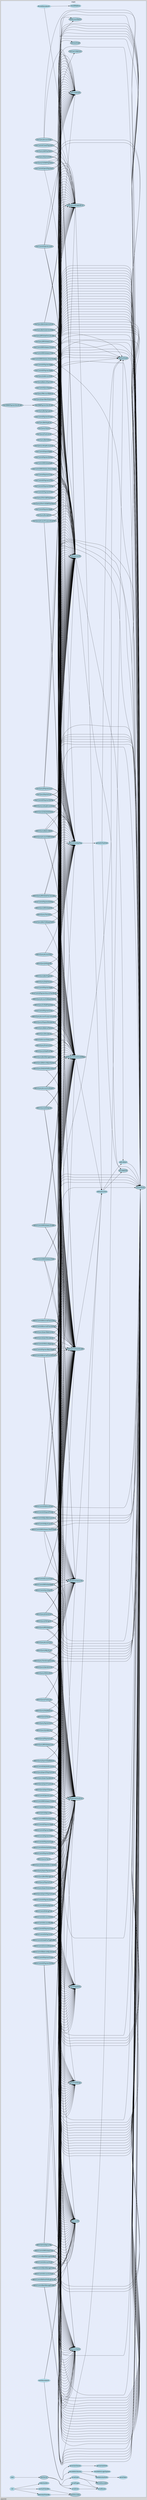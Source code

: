 digraph gocallvis {
    label="paycenter";
    labeljust="l";
    fontname="Ubuntu";
    fontsize="13";
    rankdir="LR";
    bgcolor="lightgray";
    style="solid";
    penwidth="0.5";
    pad="0.0";
    nodesep="0.35";

    node [shape="ellipse" style="filled" fillcolor="honeydew" fontname="Ubuntu" penwidth="1.0" margin="0.05,0.0"];
    edge [minlen="2"]

    subgraph "cluster_focus" {
        bgcolor="#e6ecfa";
label="main";
labelloc="t";
labeljust="c";
fontsize="18";
        
        "paycenter.getGetOrPostField" [ label="getGetOrPostField" penwidth="0.5" fillcolor="lightblue" ]
        "paycenter.GetGetParam" [ penwidth="1.5" fillcolor="lightblue" label="GetGetParam" ]
        "paycenter.GetPostParam" [ fillcolor="lightblue" label="GetPostParam" penwidth="1.5" ]
        "paycenter.getAndCheckSysFlag" [ label="getAndCheckSysFlag" penwidth="0.5" fillcolor="lightblue" ]
        "paycenter.AdminCommitHRefundApprove" [ penwidth="1.5" fillcolor="lightblue" label="AdminCommitHRefundApprove" ]
        "paycenter.doResponseFail" [ fillcolor="lightblue" label="doResponseFail" penwidth="0.5" ]
        "paycenter.EncodeJSON" [ fillcolor="lightblue" label="EncodeJSON" penwidth="1.5" ]
        "paycenter.addCallback" [ fillcolor="lightblue" label="addCallback" penwidth="0.5" ]
        "paycenter.DoResponseParamInvalidMsg" [ fillcolor="lightblue" label="DoResponseParamInvalidMsg" penwidth="1.5" ]
        "paycenter.DoResponseTransLimit" [ fillcolor="lightblue" label="DoResponseTransLimit" penwidth="1.5" ]
        "paycenter.GetUserID" [ fillcolor="lightblue" label="GetUserID" penwidth="1.5" ]
        "paycenter.GetUserName" [ fillcolor="lightblue" label="GetUserName" penwidth="1.5" ]
        "paycenter.DoResponseParamInvalid" [ label="DoResponseParamInvalid" penwidth="1.5" fillcolor="lightblue" ]
        "paycenter.DoResponseDirectError" [ fillcolor="lightblue" label="DoResponseDirectError" penwidth="1.5" ]
        "paycenter.DoResponseOK" [ fillcolor="lightblue" label="DoResponseOK" penwidth="1.5" ]
        "paycenter.AdminCommitAccountDelete" [ fillcolor="lightblue" label="AdminCommitAccountDelete" penwidth="1.5" ]
        "paycenter.UserQueryAccountView" [ fillcolor="lightblue" label="UserQueryAccountView" penwidth="1.5" ]
        "paycenter.GetCompanyID" [ fillcolor="lightblue" label="GetCompanyID" penwidth="1.5" ]
        "paycenter.DoResponseWrappedError" [ fillcolor="lightblue" label="DoResponseWrappedError" penwidth="1.5" ]
        "paycenter.UserQuerySubAccountInfo" [ fillcolor="lightblue" label="UserQuerySubAccountInfo" penwidth="1.5" ]
        "paycenter.UserQueryPaymentList" [ penwidth="1.5" fillcolor="lightblue" label="UserQueryPaymentList" ]
        "paycenter.CheckDateRange" [ fillcolor="lightblue" label="CheckDateRange" penwidth="1.5" ]
        "paycenter.CheckPagedInfo" [ fillcolor="lightblue" label="CheckPagedInfo" penwidth="1.5" ]
        "paycenter.UserQueryPaymentInfo" [ fillcolor="lightblue" label="UserQueryPaymentInfo" penwidth="1.5" ]
        "paycenter.UserCommitPaymentApply" [ fillcolor="lightblue" label="UserCommitPaymentApply" penwidth="1.5" ]
        "paycenter.UserCommitPaymentFreeze" [ fillcolor="lightblue" label="UserCommitPaymentFreeze" penwidth="1.5" ]
        "paycenter.UserSMMPaymentSendCode" [ fillcolor="lightblue" label="UserSMMPaymentSendCode" penwidth="1.5" ]
        "paycenter.UserSMMDPaymentSendCode" [ fillcolor="lightblue" label="UserSMMDPaymentSendCode" penwidth="1.5" ]
        "paycenter.UserCommitPaymentDefray" [ fillcolor="lightblue" label="UserCommitPaymentDefray" penwidth="1.5" ]
        "paycenter.UserCommitPaymentClose" [ fillcolor="lightblue" label="UserCommitPaymentClose" penwidth="1.5" ]
        "paycenter.UserQueryBalancePaycenter" [ label="UserQueryBalancePaycenter" penwidth="1.5" fillcolor="lightblue" ]
        "paycenter.UserQueryYBAccountBalance" [ label="UserQueryYBAccountBalance" penwidth="1.5" fillcolor="lightblue" ]
        "paycenter.UserQueryBankstatementList" [ penwidth="1.5" fillcolor="lightblue" label="UserQueryBankstatementList" ]
        "paycenter.UserQueryBankstatementData" [ fillcolor="lightblue" label="UserQueryBankstatementData" penwidth="1.5" ]
        "paycenter.UserQueryExportBankStatement" [ label="UserQueryExportBankStatement" penwidth="1.5" fillcolor="lightblue" ]
        "paycenter.UserQueryReceiptList" [ fillcolor="lightblue" label="UserQueryReceiptList" penwidth="1.5" ]
        "paycenter.UserQueryWithdrawFeeCalculate" [ fillcolor="lightblue" label="UserQueryWithdrawFeeCalculate" penwidth="1.5" ]
        "paycenter.UserCommitWithdrawApply" [ penwidth="1.5" fillcolor="lightblue" label="UserCommitWithdrawApply" ]
        "paycenter.UserCommitDepositApply" [ fillcolor="lightblue" label="UserCommitDepositApply" penwidth="1.5" ]
        "paycenter.UserQueryWithdrawaccList" [ fillcolor="lightblue" label="UserQueryWithdrawaccList" penwidth="1.5" ]
        "paycenter.UserCommitWithdrawaccDetach" [ label="UserCommitWithdrawaccDetach" penwidth="1.5" fillcolor="lightblue" ]
        "paycenter.UserQueryBanktypeList" [ fillcolor="lightblue" label="UserQueryBanktypeList" penwidth="1.5" ]
        "paycenter.UserQueryBankgroupList" [ fillcolor="lightblue" label="UserQueryBankgroupList" penwidth="1.5" ]
        "paycenter.UserQueryProvinceList" [ fillcolor="lightblue" label="UserQueryProvinceList" penwidth="1.5" ]
        "paycenter.UserQueryCityList" [ fillcolor="lightblue" label="UserQueryCityList" penwidth="1.5" ]
        "paycenter.UserQueryBankidList" [ penwidth="1.5" fillcolor="lightblue" label="UserQueryBankidList" ]
        "paycenter.UserCommitWithdrawaccAttachApply" [ fillcolor="lightblue" label="UserCommitWithdrawaccAttachApply" penwidth="1.5" ]
        "paycenter.UserCommitWithdrawaccClose" [ label="UserCommitWithdrawaccClose" penwidth="1.5" fillcolor="lightblue" ]
        "paycenter.UserCommitWithdrawaccAttachVerify" [ fillcolor="lightblue" label="UserCommitWithdrawaccAttachVerify" penwidth="1.5" ]
        "paycenter.UserCommitOpenAccount" [ fillcolor="lightblue" label="UserCommitOpenAccount" penwidth="1.5" ]
        "paycenter.GetAccountName" [ fillcolor="lightblue" label="GetAccountName" penwidth="1.5" ]
        "paycenter.UserQuerySafePayStatus" [ penwidth="1.5" fillcolor="lightblue" label="UserQuerySafePayStatus" ]
        "paycenter.UserQueryFullSafePayStatus" [ fillcolor="lightblue" label="UserQueryFullSafePayStatus" penwidth="1.5" ]
        "paycenter.UserQueryOtherSafePayStatus" [ fillcolor="lightblue" label="UserQueryOtherSafePayStatus" penwidth="1.5" ]
        "paycenter.UserQueryOtherFullSafePayStatus" [ label="UserQueryOtherFullSafePayStatus" penwidth="1.5" fillcolor="lightblue" ]
        "paycenter.UserCommitSyncDeposit" [ fillcolor="lightblue" label="UserCommitSyncDeposit" penwidth="1.5" ]
        "paycenter.UserQueryAccountFuzzyLookupOld" [ fillcolor="lightblue" label="UserQueryAccountFuzzyLookupOld" penwidth="1.5" ]
        "paycenter.UserQueryLookupAccountList" [ penwidth="1.5" fillcolor="lightblue" label="UserQueryLookupAccountList" ]
        "paycenter.UserCommitHPaymentApply" [ fillcolor="lightblue" label="UserCommitHPaymentApply" penwidth="1.5" ]
        "paycenter.UserCommitHPaymentDefray" [ fillcolor="lightblue" label="UserCommitHPaymentDefray" penwidth="1.5" ]
        "paycenter.UserCommitHPaymentClose" [ fillcolor="lightblue" label="UserCommitHPaymentClose" penwidth="1.5" ]
        "paycenter.UserQueryDPaymentList" [ fillcolor="lightblue" label="UserQueryDPaymentList" penwidth="1.5" ]
        "paycenter.UserCommitDPaymentApply" [ fillcolor="lightblue" label="UserCommitDPaymentApply" penwidth="1.5" ]
        "paycenter.GetUserEmail" [ fillcolor="lightblue" label="GetUserEmail" penwidth="1.5" ]
        "paycenter.GetUserCellphone" [ fillcolor="lightblue" label="GetUserCellphone" penwidth="1.5" ]
        "paycenter.UserCommitDPaymentDefray" [ fillcolor="lightblue" label="UserCommitDPaymentDefray" penwidth="1.5" ]
        "paycenter.UserCommitDPaymentClose" [ fillcolor="lightblue" label="UserCommitDPaymentClose" penwidth="1.5" ]
        "paycenter.UserCommitOpenDPayment" [ label="UserCommitOpenDPayment" penwidth="1.5" fillcolor="lightblue" ]
        "paycenter.UserCommitCloseDPayment" [ penwidth="1.5" fillcolor="lightblue" label="UserCommitCloseDPayment" ]
        "paycenter.InnerCommitPaymentApply" [ fillcolor="lightblue" label="InnerCommitPaymentApply" penwidth="1.5" ]
        "paycenter.InnerCommitPaymentBatchApply" [ label="InnerCommitPaymentBatchApply" penwidth="1.5" fillcolor="lightblue" ]
        "paycenter.InnerCommitPaymentSourceTransform" [ fillcolor="lightblue" label="InnerCommitPaymentSourceTransform" penwidth="1.5" ]
        "paycenter.InnerCommitPaymentDefray" [ penwidth="1.5" fillcolor="lightblue" label="InnerCommitPaymentDefray" ]
        "paycenter.InnerCommitPaymentClose" [ fillcolor="lightblue" label="InnerCommitPaymentClose" penwidth="1.5" ]
        "paycenter.InnerQueryBatchSafepayStatus" [ fillcolor="lightblue" label="InnerQueryBatchSafepayStatus" penwidth="1.5" ]
        "paycenter.AdminQueryAccountList" [ fillcolor="lightblue" label="AdminQueryAccountList" penwidth="1.5" ]
        "paycenter.AdminQueryAccountInfo" [ fillcolor="lightblue" label="AdminQueryAccountInfo" penwidth="1.5" ]
        "paycenter.AdminCommitOpenAccount" [ fillcolor="lightblue" label="AdminCommitOpenAccount" penwidth="1.5" ]
        "paycenter.AdminCommitAccountClose" [ fillcolor="lightblue" label="AdminCommitAccountClose" penwidth="1.5" ]
        "paycenter.AdminQueryAccountFuzzyLookupOld" [ fillcolor="lightblue" label="AdminQueryAccountFuzzyLookupOld" penwidth="1.5" ]
        "paycenter.AdminQueryLookupAccountList" [ fillcolor="lightblue" label="AdminQueryLookupAccountList" penwidth="1.5" ]
        "paycenter.AdminCommitAccountModify" [ fillcolor="lightblue" label="AdminCommitAccountModify" penwidth="1.5" ]
        "paycenter.AdminCommitAccountLock" [ fillcolor="lightblue" label="AdminCommitAccountLock" penwidth="1.5" ]
        "paycenter.AdminCommitAccountUnlock" [ fillcolor="lightblue" label="AdminCommitAccountUnlock" penwidth="1.5" ]
        "paycenter.AdminQueryWithdrawaccList" [ label="AdminQueryWithdrawaccList" penwidth="1.5" fillcolor="lightblue" ]
        "paycenter.AdminCommitWithdrawaccEnable" [ penwidth="1.5" fillcolor="lightblue" label="AdminCommitWithdrawaccEnable" ]
        "paycenter.AdminCommitWithdrawaccClose" [ fillcolor="lightblue" label="AdminCommitWithdrawaccClose" penwidth="1.5" ]
        "paycenter.AdminCommitWithdrawaccDelete" [ fillcolor="lightblue" label="AdminCommitWithdrawaccDelete" penwidth="1.5" ]
        "paycenter.AdminQueryWithdrawList" [ fillcolor="lightblue" label="AdminQueryWithdrawList" penwidth="1.5" ]
        "paycenter.AdminCommitWithdrawApprove" [ fillcolor="lightblue" label="AdminCommitWithdrawApprove" penwidth="1.5" ]
        "paycenter.AdminCommitWithdrawClose" [ fillcolor="lightblue" label="AdminCommitWithdrawClose" penwidth="1.5" ]
        "paycenter.AdminQueryWithdrawInfo" [ fillcolor="lightblue" label="AdminQueryWithdrawInfo" penwidth="1.5" ]
        "paycenter.AdminQueryTransInfo" [ fillcolor="lightblue" label="AdminQueryTransInfo" penwidth="1.5" ]
        "paycenter.AdminQueryDefrayList" [ fillcolor="lightblue" label="AdminQueryDefrayList" penwidth="1.5" ]
        "paycenter.AdminCommitDefrayApprove" [ fillcolor="lightblue" label="AdminCommitDefrayApprove" penwidth="1.5" ]
        "paycenter.AdminCommitDefrayCancel" [ label="AdminCommitDefrayCancel" penwidth="1.5" fillcolor="lightblue" ]
        "paycenter.AdminQueryDefrayInfo" [ penwidth="1.5" fillcolor="lightblue" label="AdminQueryDefrayInfo" ]
        "paycenter.AdminQueryBalanceBank" [ fillcolor="lightblue" label="AdminQueryBalanceBank" penwidth="1.5" ]
        "paycenter.AdminQueryBalancePlatList" [ label="AdminQueryBalancePlatList" penwidth="1.5" fillcolor="lightblue" ]
        "paycenter.AdminQueryExportBalanceList" [ penwidth="1.5" fillcolor="lightblue" label="AdminQueryExportBalanceList" ]
        "paycenter.AdminQuerySysdataList" [ fillcolor="lightblue" label="AdminQuerySysdataList" penwidth="1.5" ]
        "paycenter.AdminQueryExportSysdataList" [ fillcolor="lightblue" label="AdminQueryExportSysdataList" penwidth="1.5" ]
        "paycenter.AdminQueryDailyBalance" [ label="AdminQueryDailyBalance" penwidth="1.5" fillcolor="lightblue" ]
        "paycenter.AdminQueryExportDailyBalance" [ fillcolor="lightblue" label="AdminQueryExportDailyBalance" penwidth="1.5" ]
        "paycenter.AdminCommitDeleteSettleRecord" [ penwidth="1.5" fillcolor="lightblue" label="AdminCommitDeleteSettleRecord" ]
        "paycenter.AdminQueryFrozenList" [ fillcolor="lightblue" label="AdminQueryFrozenList" penwidth="1.5" ]
        "paycenter.AdminQueryExportFrozenList" [ fillcolor="lightblue" label="AdminQueryExportFrozenList" penwidth="1.5" ]
        "paycenter.AdminQueryReceiptList" [ label="AdminQueryReceiptList" penwidth="1.5" fillcolor="lightblue" ]
        "paycenter.AdminQueryExportReceiptList" [ penwidth="1.5" fillcolor="lightblue" label="AdminQueryExportReceiptList" ]
        "paycenter.AdminQueryOperationList" [ fillcolor="lightblue" label="AdminQueryOperationList" penwidth="1.5" ]
        "paycenter.AdminQueryBalanceAdjustQuery" [ fillcolor="lightblue" label="AdminQueryBalanceAdjustQuery" penwidth="1.5" ]
        "paycenter.AdminCommitBalanceAdjustAction" [ fillcolor="lightblue" label="AdminCommitBalanceAdjustAction" penwidth="1.5" ]
        "paycenter.AdminQueryAccountToWithdraw" [ fillcolor="lightblue" label="AdminQueryAccountToWithdraw" penwidth="1.5" ]
        "paycenter.AdminCommitWithdrawApply" [ fillcolor="lightblue" label="AdminCommitWithdrawApply" penwidth="1.5" ]
        "paycenter.AdminQueryWithdrawFeeCalculate" [ label="AdminQueryWithdrawFeeCalculate" penwidth="1.5" fillcolor="lightblue" ]
        "paycenter.AdminQueryPaymentList" [ penwidth="1.5" fillcolor="lightblue" label="AdminQueryPaymentList" ]
        "paycenter.AdminQueryExportPaymentList" [ fillcolor="lightblue" label="AdminQueryExportPaymentList" penwidth="1.5" ]
        "paycenter.AdminCommitPaymentClose" [ fillcolor="lightblue" label="AdminCommitPaymentClose" penwidth="1.5" ]
        "paycenter.AdminQueryTransExceptionList" [ fillcolor="lightblue" label="AdminQueryTransExceptionList" penwidth="1.5" ]
        "paycenter.AdminCommitAbnormalTransClose" [ fillcolor="lightblue" label="AdminCommitAbnormalTransClose" penwidth="1.5" ]
        "paycenter.AdminCommitAbnormalTransDefray" [ fillcolor="lightblue" label="AdminCommitAbnormalTransDefray" penwidth="1.5" ]
        "paycenter.AdminCommitAbnormalTransRefund" [ fillcolor="lightblue" label="AdminCommitAbnormalTransRefund" penwidth="1.5" ]
        "paycenter.AdminQueryPollingList" [ fillcolor="lightblue" label="AdminQueryPollingList" penwidth="1.5" ]
        "paycenter.AdminCommitPollingClose" [ fillcolor="lightblue" label="AdminCommitPollingClose" penwidth="1.5" ]
        "paycenter.AdminCommitRefreshPollingInterval" [ label="AdminCommitRefreshPollingInterval" penwidth="1.5" fillcolor="lightblue" ]
        "paycenter.AdminCommitSyncDeposit" [ fillcolor="lightblue" label="AdminCommitSyncDeposit" penwidth="1.5" ]
        "paycenter.AdminCommitPaymentApply" [ fillcolor="lightblue" label="AdminCommitPaymentApply" penwidth="1.5" ]
        "paycenter.AdminCommitPaymentFreeze" [ penwidth="1.5" fillcolor="lightblue" label="AdminCommitPaymentFreeze" ]
        "paycenter.AdminCommitPaymentDefray" [ fillcolor="lightblue" label="AdminCommitPaymentDefray" penwidth="1.5" ]
        "paycenter.AdminQueryDailySettleStatus" [ label="AdminQueryDailySettleStatus" penwidth="1.5" fillcolor="lightblue" ]
        "paycenter.AdminCommitDailySettleLaunch" [ penwidth="1.5" fillcolor="lightblue" label="AdminCommitDailySettleLaunch" ]
        "paycenter.AdminQueryDailySettleRecordList" [ fillcolor="lightblue" label="AdminQueryDailySettleRecordList" penwidth="1.5" ]
        "paycenter.AdminQueryDailySettleAbnormalList" [ label="AdminQueryDailySettleAbnormalList" penwidth="1.5" fillcolor="lightblue" ]
        "paycenter.AdminQueryGlobalFeeFlag" [ fillcolor="lightblue" label="AdminQueryGlobalFeeFlag" penwidth="1.5" ]
        "paycenter.AdminCommitGlobalFeeFlagModify" [ penwidth="1.5" fillcolor="lightblue" label="AdminCommitGlobalFeeFlagModify" ]
        "paycenter.AdminQueryDailyFeeList" [ fillcolor="lightblue" label="AdminQueryDailyFeeList" penwidth="1.5" ]
        "paycenter.AdminGetAccountStatusList" [ fillcolor="lightblue" label="AdminGetAccountStatusList" penwidth="1.5" ]
        "paycenter.AdminGetHolidayConfig" [ fillcolor="lightblue" label="AdminGetHolidayConfig" penwidth="1.5" ]
        "paycenter.AdminSetHolidayConfig" [ fillcolor="lightblue" label="AdminSetHolidayConfig" penwidth="1.5" ]
        "paycenter.AdminQueryHPaymentList" [ fillcolor="lightblue" label="AdminQueryHPaymentList" penwidth="1.5" ]
        "paycenter.AdminQueryExportHPaymentList" [ label="AdminQueryExportHPaymentList" penwidth="1.5" fillcolor="lightblue" ]
        "paycenter.AdminQueryHDepositReviewList" [ fillcolor="lightblue" label="AdminQueryHDepositReviewList" penwidth="1.5" ]
        "paycenter.AdminCommitHPaymentApply" [ fillcolor="lightblue" label="AdminCommitHPaymentApply" penwidth="1.5" ]
        "paycenter.AdminCommitHPaymentClose" [ penwidth="1.5" fillcolor="lightblue" label="AdminCommitHPaymentClose" ]
        "paycenter.AdminCommitHPaymentDefray" [ fillcolor="lightblue" label="AdminCommitHPaymentDefray" penwidth="1.5" ]
        "paycenter.AdminCommitHDepositFreeze" [ fillcolor="lightblue" label="AdminCommitHDepositFreeze" penwidth="1.5" ]
        "paycenter.AdminQueryHRefundList" [ fillcolor="lightblue" label="AdminQueryHRefundList" penwidth="1.5" ]
        "paycenter.AdminCommitHRefundClose" [ fillcolor="lightblue" label="AdminCommitHRefundClose" penwidth="1.5" ]
        "paycenter.AdminQueryFeeList" [ fillcolor="lightblue" label="AdminQueryFeeList" penwidth="1.5" ]
        "paycenter.AdminQueryExportFeeList" [ fillcolor="lightblue" label="AdminQueryExportFeeList" penwidth="1.5" ]
        "paycenter.AdminQueryInterestList" [ label="AdminQueryInterestList" penwidth="1.5" fillcolor="lightblue" ]
        "paycenter.AdminQueryExportInterestList" [ penwidth="1.5" fillcolor="lightblue" label="AdminQueryExportInterestList" ]
        "paycenter.AdminCommitInterestRelaunch" [ fillcolor="lightblue" label="AdminCommitInterestRelaunch" penwidth="1.5" ]
        "paycenter.AdminCommitWithdrawaccRewithdraw" [ label="AdminCommitWithdrawaccRewithdraw" penwidth="1.5" fillcolor="lightblue" ]
        "paycenter.AdminQueryAdjustList" [ penwidth="1.5" fillcolor="lightblue" label="AdminQueryAdjustList" ]
        "paycenter.AdminCommitAdjustLaunch" [ fillcolor="lightblue" label="AdminCommitAdjustLaunch" penwidth="1.5" ]
        "paycenter.AdminCommitAdjustBackLaunch" [ fillcolor="lightblue" label="AdminCommitAdjustBackLaunch" penwidth="1.5" ]
        "paycenter.AdminQueryAccountListExport" [ label="AdminQueryAccountListExport" penwidth="1.5" fillcolor="lightblue" ]
        "paycenter.AdminQueryProvinceList" [ fillcolor="lightblue" label="AdminQueryProvinceList" penwidth="1.5" ]
        "paycenter.AdminQueryCityList" [ fillcolor="lightblue" label="AdminQueryCityList" penwidth="1.5" ]
        "paycenter.AdminQueryBankTypeList" [ fillcolor="lightblue" label="AdminQueryBankTypeList" penwidth="1.5" ]
        "paycenter.AdminQueryBankManageList" [ fillcolor="lightblue" label="AdminQueryBankManageList" penwidth="1.5" ]
        "paycenter.AdminQueryBankManageGroup" [ fillcolor="lightblue" label="AdminQueryBankManageGroup" penwidth="1.5" ]
        "paycenter.AdminCommitBankManageClose" [ penwidth="1.5" fillcolor="lightblue" label="AdminCommitBankManageClose" ]
        "paycenter.AdminCommitBankManageEnable" [ fillcolor="lightblue" label="AdminCommitBankManageEnable" penwidth="1.5" ]
        "paycenter.AdminCommitBankManageModify" [ fillcolor="lightblue" label="AdminCommitBankManageModify" penwidth="1.5" ]
        "paycenter.AdminQueryAccountSafepayStatus" [ fillcolor="lightblue" label="AdminQueryAccountSafepayStatus" penwidth="1.5" ]
        "paycenter.AdminQueryFullSafePayStatus" [ label="AdminQueryFullSafePayStatus" penwidth="1.5" fillcolor="lightblue" ]
        "paycenter.AdminCommitDPaymentApply" [ fillcolor="lightblue" label="AdminCommitDPaymentApply" penwidth="1.5" ]
        "paycenter.AdminQueryDPaymentList" [ penwidth="1.5" fillcolor="lightblue" label="AdminQueryDPaymentList" ]
        "paycenter.AdminQueryExportDPaymentList" [ fillcolor="lightblue" label="AdminQueryExportDPaymentList" penwidth="1.5" ]
        "paycenter.AdminCommitDPaymentClose" [ fillcolor="lightblue" label="AdminCommitDPaymentClose" penwidth="1.5" ]
        "paycenter.AdminCommitDPaymentDefray" [ label="AdminCommitDPaymentDefray" penwidth="1.5" fillcolor="lightblue" ]
        "paycenter.AuthDecorator$1" [ fillcolor="lightblue" label="AuthDecorator$1" style="dotted,filled" ]
        "paycenter.parseUserSession" [ penwidth="0.5" fillcolor="lightblue" label="parseUserSession" ]
        "paycenter.getUserAuthInfo" [ fillcolor="lightblue" label="getUserAuthInfo" penwidth="0.5" ]
        "paycenter.getAdminAuthInfo" [ label="getAdminAuthInfo" penwidth="0.5" fillcolor="lightblue" ]
        "paycenter.parseToken" [ fillcolor="lightblue" label="parseToken" penwidth="0.5" ]
        "paycenter.parseAdminSession" [ fillcolor="lightblue" label="parseAdminSession" penwidth="0.5" ]
        "paycenter.checkAdminLoginExpired" [ fillcolor="lightblue" label="checkAdminLoginExpired" penwidth="0.5" ]
        "paycenter.IPLimitDecorator$1" [ fillcolor="lightblue" label="IPLimitDecorator$1" style="dotted,filled" ]
        "paycenter.checkIPAddress" [ penwidth="0.5" fillcolor="lightblue" label="checkIPAddress" ]
        "paycenter.serveOuter" [ fillcolor="lightblue" label="serveOuter" penwidth="0.5" ]
        "paycenter.IPLimitDecorator" [ fillcolor="lightblue" label="IPLimitDecorator" penwidth="1.5" ]
        "paycenter.serveRoutes" [ label="serveRoutes" penwidth="0.5" fillcolor="lightblue" ]
        "paycenter.StartServer" [ penwidth="1.5" fillcolor="lightblue" label="StartServer" ]
        "paycenter.serveInner" [ fillcolor="lightblue" label="serveInner" penwidth="0.5" ]
        "paycenter.servePingan" [ fillcolor="lightblue" label="servePingan" penwidth="0.5" ]
        "paycenter.main" [ fillcolor="lightblue" label="main" penwidth="0.5" ]
        "paycenter.userAuthHandler" [ label="userAuthHandler" penwidth="0.5" fillcolor="lightblue" ]
        "paycenter.AuthDecorator" [ fillcolor="lightblue" label="AuthDecorator" penwidth="1.5" ]
        "paycenter.init" [ fillcolor="lightblue" label="init" penwidth="0.5" ]
        "paycenter.makeHandlers" [ penwidth="0.5" fillcolor="lightblue" label="makeHandlers" ]
        "paycenter.adminAuthHandler" [ fillcolor="lightblue" label="adminAuthHandler" penwidth="0.5" ]
        
    }

    "paycenter.getGetOrPostField" -> "paycenter.GetGetParam" [  ]
    "paycenter.getGetOrPostField" -> "paycenter.GetPostParam" [  ]
    "paycenter.getAndCheckSysFlag" -> "paycenter.getGetOrPostField" [  ]
    "paycenter.AdminCommitHRefundApprove" -> "paycenter.getAndCheckSysFlag" [  ]
    "paycenter.doResponseFail" -> "paycenter.EncodeJSON" [  ]
    "paycenter.addCallback" -> "paycenter.GetGetParam" [  ]
    "paycenter.doResponseFail" -> "paycenter.addCallback" [  ]
    "paycenter.DoResponseParamInvalidMsg" -> "paycenter.doResponseFail" [  ]
    "paycenter.AdminCommitHRefundApprove" -> "paycenter.DoResponseParamInvalidMsg" [  ]
    "paycenter.DoResponseTransLimit" -> "paycenter.doResponseFail" [  ]
    "paycenter.AdminCommitHRefundApprove" -> "paycenter.DoResponseTransLimit" [  ]
    "paycenter.AdminCommitHRefundApprove" -> "paycenter.GetGetParam" [  ]
    "paycenter.AdminCommitHRefundApprove" -> "paycenter.GetUserID" [  ]
    "paycenter.AdminCommitHRefundApprove" -> "paycenter.GetUserName" [  ]
    "paycenter.DoResponseParamInvalid" -> "paycenter.doResponseFail" [  ]
    "paycenter.AdminCommitHRefundApprove" -> "paycenter.DoResponseParamInvalid" [  ]
    "paycenter.DoResponseDirectError" -> "paycenter.doResponseFail" [  ]
    "paycenter.AdminCommitHRefundApprove" -> "paycenter.DoResponseDirectError" [  ]
    "paycenter.DoResponseOK" -> "paycenter.EncodeJSON" [  ]
    "paycenter.DoResponseOK" -> "paycenter.addCallback" [  ]
    "paycenter.AdminCommitHRefundApprove" -> "paycenter.DoResponseOK" [  ]
    "paycenter.AdminCommitAccountDelete" -> "paycenter.DoResponseTransLimit" [  ]
    "paycenter.AdminCommitAccountDelete" -> "paycenter.GetGetParam" [  ]
    "paycenter.AdminCommitAccountDelete" -> "paycenter.GetUserID" [  ]
    "paycenter.AdminCommitAccountDelete" -> "paycenter.GetUserName" [  ]
    "paycenter.AdminCommitAccountDelete" -> "paycenter.DoResponseParamInvalid" [  ]
    "paycenter.AdminCommitAccountDelete" -> "paycenter.DoResponseDirectError" [  ]
    "paycenter.AdminCommitAccountDelete" -> "paycenter.DoResponseOK" [  ]
    "paycenter.UserQueryAccountView" -> "paycenter.GetGetParam" [  ]
    "paycenter.UserQueryAccountView" -> "paycenter.GetCompanyID" [  ]
    "paycenter.UserQueryAccountView" -> "paycenter.DoResponseParamInvalid" [  ]
    "paycenter.DoResponseWrappedError" -> "paycenter.doResponseFail" [  ]
    "paycenter.UserQueryAccountView" -> "paycenter.DoResponseWrappedError" [  ]
    "paycenter.UserQueryAccountView" -> "paycenter.DoResponseOK" [  ]
    "paycenter.UserQuerySubAccountInfo" -> "paycenter.getAndCheckSysFlag" [  ]
    "paycenter.UserQuerySubAccountInfo" -> "paycenter.DoResponseParamInvalidMsg" [  ]
    "paycenter.UserQuerySubAccountInfo" -> "paycenter.GetCompanyID" [  ]
    "paycenter.UserQuerySubAccountInfo" -> "paycenter.DoResponseWrappedError" [  ]
    "paycenter.UserQuerySubAccountInfo" -> "paycenter.DoResponseOK" [  ]
    "paycenter.UserQueryPaymentList" -> "paycenter.getAndCheckSysFlag" [  ]
    "paycenter.UserQueryPaymentList" -> "paycenter.DoResponseParamInvalidMsg" [  ]
    "paycenter.UserQueryPaymentList" -> "paycenter.GetCompanyID" [  ]
    "paycenter.UserQueryPaymentList" -> "paycenter.GetGetParam" [  ]
    "paycenter.UserQueryPaymentList" -> "paycenter.DoResponseParamInvalid" [  ]
    "paycenter.UserQueryPaymentList" -> "paycenter.CheckDateRange" [  ]
    "paycenter.UserQueryPaymentList" -> "paycenter.CheckPagedInfo" [  ]
    "paycenter.UserQueryPaymentList" -> "paycenter.DoResponseWrappedError" [  ]
    "paycenter.UserQueryPaymentList" -> "paycenter.DoResponseOK" [  ]
    "paycenter.UserQueryPaymentInfo" -> "paycenter.GetGetParam" [  ]
    "paycenter.UserQueryPaymentInfo" -> "paycenter.GetCompanyID" [  ]
    "paycenter.UserQueryPaymentInfo" -> "paycenter.DoResponseParamInvalid" [  ]
    "paycenter.UserQueryPaymentInfo" -> "paycenter.DoResponseWrappedError" [  ]
    "paycenter.UserQueryPaymentInfo" -> "paycenter.DoResponseOK" [  ]
    "paycenter.UserCommitPaymentApply" -> "paycenter.getAndCheckSysFlag" [  ]
    "paycenter.UserCommitPaymentApply" -> "paycenter.DoResponseParamInvalidMsg" [  ]
    "paycenter.UserCommitPaymentApply" -> "paycenter.DoResponseTransLimit" [  ]
    "paycenter.UserCommitPaymentApply" -> "paycenter.GetGetParam" [  ]
    "paycenter.UserCommitPaymentApply" -> "paycenter.GetCompanyID" [  ]
    "paycenter.UserCommitPaymentApply" -> "paycenter.DoResponseWrappedError" [  ]
    "paycenter.UserCommitPaymentApply" -> "paycenter.DoResponseParamInvalid" [  ]
    "paycenter.UserCommitPaymentApply" -> "paycenter.DoResponseOK" [  ]
    "paycenter.UserCommitPaymentFreeze" -> "paycenter.GetGetParam" [  ]
    "paycenter.UserCommitPaymentFreeze" -> "paycenter.GetCompanyID" [  ]
    "paycenter.UserCommitPaymentFreeze" -> "paycenter.DoResponseParamInvalid" [  ]
    "paycenter.UserCommitPaymentFreeze" -> "paycenter.GetUserID" [  ]
    "paycenter.UserCommitPaymentFreeze" -> "paycenter.DoResponseWrappedError" [  ]
    "paycenter.UserCommitPaymentFreeze" -> "paycenter.DoResponseOK" [  ]
    "paycenter.UserSMMPaymentSendCode" -> "paycenter.GetGetParam" [  ]
    "paycenter.UserSMMPaymentSendCode" -> "paycenter.GetUserID" [  ]
    "paycenter.UserSMMPaymentSendCode" -> "paycenter.GetCompanyID" [  ]
    "paycenter.UserSMMPaymentSendCode" -> "paycenter.DoResponseWrappedError" [  ]
    "paycenter.UserSMMPaymentSendCode" -> "paycenter.DoResponseParamInvalid" [  ]
    "paycenter.UserSMMPaymentSendCode" -> "paycenter.DoResponseOK" [  ]
    "paycenter.UserSMMDPaymentSendCode" -> "paycenter.UserSMMPaymentSendCode" [  ]
    "paycenter.UserCommitPaymentDefray" -> "paycenter.DoResponseTransLimit" [  ]
    "paycenter.UserCommitPaymentDefray" -> "paycenter.GetGetParam" [  ]
    "paycenter.UserCommitPaymentDefray" -> "paycenter.GetCompanyID" [  ]
    "paycenter.UserCommitPaymentDefray" -> "paycenter.DoResponseParamInvalid" [  ]
    "paycenter.UserCommitPaymentDefray" -> "paycenter.DoResponseWrappedError" [  ]
    "paycenter.UserCommitPaymentDefray" -> "paycenter.DoResponseOK" [  ]
    "paycenter.UserCommitPaymentClose" -> "paycenter.DoResponseTransLimit" [  ]
    "paycenter.UserCommitPaymentClose" -> "paycenter.GetGetParam" [  ]
    "paycenter.UserCommitPaymentClose" -> "paycenter.GetCompanyID" [  ]
    "paycenter.UserCommitPaymentClose" -> "paycenter.DoResponseParamInvalid" [  ]
    "paycenter.UserCommitPaymentClose" -> "paycenter.DoResponseWrappedError" [  ]
    "paycenter.UserCommitPaymentClose" -> "paycenter.DoResponseOK" [  ]
    "paycenter.UserQueryBalancePaycenter" -> "paycenter.getAndCheckSysFlag" [  ]
    "paycenter.UserQueryBalancePaycenter" -> "paycenter.DoResponseParamInvalidMsg" [  ]
    "paycenter.UserQueryBalancePaycenter" -> "paycenter.GetCompanyID" [  ]
    "paycenter.UserQueryBalancePaycenter" -> "paycenter.DoResponseWrappedError" [  ]
    "paycenter.UserQueryBalancePaycenter" -> "paycenter.DoResponseOK" [  ]
    "paycenter.UserQueryYBAccountBalance" -> "paycenter.getAndCheckSysFlag" [  ]
    "paycenter.UserQueryYBAccountBalance" -> "paycenter.DoResponseParamInvalidMsg" [  ]
    "paycenter.UserQueryYBAccountBalance" -> "paycenter.GetCompanyID" [  ]
    "paycenter.UserQueryYBAccountBalance" -> "paycenter.DoResponseWrappedError" [  ]
    "paycenter.UserQueryYBAccountBalance" -> "paycenter.DoResponseOK" [  ]
    "paycenter.UserQueryBankstatementList" -> "paycenter.getAndCheckSysFlag" [  ]
    "paycenter.UserQueryBankstatementList" -> "paycenter.DoResponseParamInvalidMsg" [  ]
    "paycenter.UserQueryBankstatementList" -> "paycenter.GetGetParam" [  ]
    "paycenter.UserQueryBankstatementList" -> "paycenter.GetCompanyID" [  ]
    "paycenter.UserQueryBankstatementList" -> "paycenter.DoResponseWrappedError" [  ]
    "paycenter.UserQueryBankstatementList" -> "paycenter.DoResponseParamInvalid" [  ]
    "paycenter.UserQueryBankstatementList" -> "paycenter.DoResponseOK" [  ]
    "paycenter.UserQueryBankstatementData" -> "paycenter.getAndCheckSysFlag" [  ]
    "paycenter.UserQueryBankstatementData" -> "paycenter.DoResponseParamInvalidMsg" [  ]
    "paycenter.UserQueryBankstatementData" -> "paycenter.GetGetParam" [  ]
    "paycenter.UserQueryBankstatementData" -> "paycenter.GetCompanyID" [  ]
    "paycenter.UserQueryBankstatementData" -> "paycenter.DoResponseWrappedError" [  ]
    "paycenter.UserQueryBankstatementData" -> "paycenter.DoResponseParamInvalid" [  ]
    "paycenter.UserQueryBankstatementData" -> "paycenter.DoResponseOK" [  ]
    "paycenter.UserQueryExportBankStatement" -> "paycenter.getAndCheckSysFlag" [  ]
    "paycenter.UserQueryExportBankStatement" -> "paycenter.DoResponseParamInvalidMsg" [  ]
    "paycenter.UserQueryExportBankStatement" -> "paycenter.GetGetParam" [  ]
    "paycenter.UserQueryExportBankStatement" -> "paycenter.GetCompanyID" [  ]
    "paycenter.UserQueryExportBankStatement" -> "paycenter.DoResponseWrappedError" [  ]
    "paycenter.UserQueryExportBankStatement" -> "paycenter.DoResponseParamInvalid" [  ]
    "paycenter.UserQueryExportBankStatement" -> "paycenter.DoResponseDirectError" [  ]
    "paycenter.UserQueryReceiptList" -> "paycenter.getAndCheckSysFlag" [  ]
    "paycenter.UserQueryReceiptList" -> "paycenter.DoResponseParamInvalidMsg" [  ]
    "paycenter.UserQueryReceiptList" -> "paycenter.GetGetParam" [  ]
    "paycenter.UserQueryReceiptList" -> "paycenter.GetCompanyID" [  ]
    "paycenter.UserQueryReceiptList" -> "paycenter.DoResponseWrappedError" [  ]
    "paycenter.UserQueryReceiptList" -> "paycenter.DoResponseParamInvalid" [  ]
    "paycenter.UserQueryReceiptList" -> "paycenter.CheckPagedInfo" [  ]
    "paycenter.UserQueryReceiptList" -> "paycenter.DoResponseOK" [  ]
    "paycenter.UserQueryWithdrawFeeCalculate" -> "paycenter.getAndCheckSysFlag" [  ]
    "paycenter.UserQueryWithdrawFeeCalculate" -> "paycenter.DoResponseParamInvalidMsg" [  ]
    "paycenter.UserQueryWithdrawFeeCalculate" -> "paycenter.GetGetParam" [  ]
    "paycenter.UserQueryWithdrawFeeCalculate" -> "paycenter.GetCompanyID" [  ]
    "paycenter.UserQueryWithdrawFeeCalculate" -> "paycenter.DoResponseWrappedError" [  ]
    "paycenter.UserQueryWithdrawFeeCalculate" -> "paycenter.DoResponseParamInvalid" [  ]
    "paycenter.UserQueryWithdrawFeeCalculate" -> "paycenter.DoResponseOK" [  ]
    "paycenter.UserCommitWithdrawApply" -> "paycenter.getAndCheckSysFlag" [  ]
    "paycenter.UserCommitWithdrawApply" -> "paycenter.DoResponseParamInvalidMsg" [  ]
    "paycenter.UserCommitWithdrawApply" -> "paycenter.DoResponseTransLimit" [  ]
    "paycenter.UserCommitWithdrawApply" -> "paycenter.GetGetParam" [  ]
    "paycenter.UserCommitWithdrawApply" -> "paycenter.GetCompanyID" [  ]
    "paycenter.UserCommitWithdrawApply" -> "paycenter.DoResponseWrappedError" [  ]
    "paycenter.UserCommitWithdrawApply" -> "paycenter.DoResponseParamInvalid" [  ]
    "paycenter.UserCommitWithdrawApply" -> "paycenter.DoResponseOK" [  ]
    "paycenter.UserCommitDepositApply" -> "paycenter.getAndCheckSysFlag" [  ]
    "paycenter.UserCommitDepositApply" -> "paycenter.DoResponseParamInvalidMsg" [  ]
    "paycenter.UserCommitDepositApply" -> "paycenter.DoResponseTransLimit" [  ]
    "paycenter.UserCommitDepositApply" -> "paycenter.GetGetParam" [  ]
    "paycenter.UserCommitDepositApply" -> "paycenter.GetCompanyID" [  ]
    "paycenter.UserCommitDepositApply" -> "paycenter.DoResponseWrappedError" [  ]
    "paycenter.UserCommitDepositApply" -> "paycenter.DoResponseParamInvalid" [  ]
    "paycenter.UserCommitDepositApply" -> "paycenter.DoResponseOK" [  ]
    "paycenter.UserQueryWithdrawaccList" -> "paycenter.getAndCheckSysFlag" [  ]
    "paycenter.UserQueryWithdrawaccList" -> "paycenter.DoResponseParamInvalidMsg" [  ]
    "paycenter.UserQueryWithdrawaccList" -> "paycenter.GetGetParam" [  ]
    "paycenter.UserQueryWithdrawaccList" -> "paycenter.GetCompanyID" [  ]
    "paycenter.UserQueryWithdrawaccList" -> "paycenter.DoResponseWrappedError" [  ]
    "paycenter.UserQueryWithdrawaccList" -> "paycenter.DoResponseParamInvalid" [  ]
    "paycenter.UserQueryWithdrawaccList" -> "paycenter.DoResponseOK" [  ]
    "paycenter.UserCommitWithdrawaccDetach" -> "paycenter.getAndCheckSysFlag" [  ]
    "paycenter.UserCommitWithdrawaccDetach" -> "paycenter.DoResponseParamInvalidMsg" [  ]
    "paycenter.UserCommitWithdrawaccDetach" -> "paycenter.GetGetParam" [  ]
    "paycenter.UserCommitWithdrawaccDetach" -> "paycenter.GetCompanyID" [  ]
    "paycenter.UserCommitWithdrawaccDetach" -> "paycenter.DoResponseWrappedError" [  ]
    "paycenter.UserCommitWithdrawaccDetach" -> "paycenter.DoResponseParamInvalid" [  ]
    "paycenter.UserCommitWithdrawaccDetach" -> "paycenter.DoResponseOK" [  ]
    "paycenter.UserQueryBanktypeList" -> "paycenter.GetGetParam" [  ]
    "paycenter.UserQueryBanktypeList" -> "paycenter.DoResponseParamInvalid" [  ]
    "paycenter.UserQueryBanktypeList" -> "paycenter.DoResponseWrappedError" [  ]
    "paycenter.UserQueryBanktypeList" -> "paycenter.DoResponseOK" [  ]
    "paycenter.UserQueryBankgroupList" -> "paycenter.DoResponseWrappedError" [  ]
    "paycenter.UserQueryBankgroupList" -> "paycenter.DoResponseOK" [  ]
    "paycenter.UserQueryProvinceList" -> "paycenter.GetGetParam" [  ]
    "paycenter.UserQueryProvinceList" -> "paycenter.DoResponseParamInvalid" [  ]
    "paycenter.UserQueryProvinceList" -> "paycenter.DoResponseWrappedError" [  ]
    "paycenter.UserQueryProvinceList" -> "paycenter.DoResponseOK" [  ]
    "paycenter.UserQueryCityList" -> "paycenter.GetGetParam" [  ]
    "paycenter.UserQueryCityList" -> "paycenter.DoResponseParamInvalid" [  ]
    "paycenter.UserQueryCityList" -> "paycenter.DoResponseWrappedError" [  ]
    "paycenter.UserQueryCityList" -> "paycenter.DoResponseOK" [  ]
    "paycenter.UserQueryBankidList" -> "paycenter.GetGetParam" [  ]
    "paycenter.UserQueryBankidList" -> "paycenter.DoResponseParamInvalid" [  ]
    "paycenter.UserQueryBankidList" -> "paycenter.DoResponseWrappedError" [  ]
    "paycenter.UserQueryBankidList" -> "paycenter.DoResponseOK" [  ]
    "paycenter.UserCommitWithdrawaccAttachApply" -> "paycenter.getAndCheckSysFlag" [  ]
    "paycenter.UserCommitWithdrawaccAttachApply" -> "paycenter.DoResponseParamInvalidMsg" [  ]
    "paycenter.UserCommitWithdrawaccAttachApply" -> "paycenter.DoResponseTransLimit" [  ]
    "paycenter.UserCommitWithdrawaccAttachApply" -> "paycenter.GetGetParam" [  ]
    "paycenter.UserCommitWithdrawaccAttachApply" -> "paycenter.GetCompanyID" [  ]
    "paycenter.UserCommitWithdrawaccAttachApply" -> "paycenter.DoResponseWrappedError" [  ]
    "paycenter.UserCommitWithdrawaccAttachApply" -> "paycenter.DoResponseParamInvalid" [  ]
    "paycenter.UserCommitWithdrawaccAttachApply" -> "paycenter.DoResponseOK" [  ]
    "paycenter.UserCommitWithdrawaccClose" -> "paycenter.getAndCheckSysFlag" [  ]
    "paycenter.UserCommitWithdrawaccClose" -> "paycenter.DoResponseParamInvalidMsg" [  ]
    "paycenter.UserCommitWithdrawaccClose" -> "paycenter.GetGetParam" [  ]
    "paycenter.UserCommitWithdrawaccClose" -> "paycenter.GetCompanyID" [  ]
    "paycenter.UserCommitWithdrawaccClose" -> "paycenter.DoResponseWrappedError" [  ]
    "paycenter.UserCommitWithdrawaccClose" -> "paycenter.DoResponseParamInvalid" [  ]
    "paycenter.UserCommitWithdrawaccClose" -> "paycenter.DoResponseOK" [  ]
    "paycenter.UserCommitWithdrawaccAttachVerify" -> "paycenter.getAndCheckSysFlag" [  ]
    "paycenter.UserCommitWithdrawaccAttachVerify" -> "paycenter.DoResponseParamInvalidMsg" [  ]
    "paycenter.UserCommitWithdrawaccAttachVerify" -> "paycenter.GetGetParam" [  ]
    "paycenter.UserCommitWithdrawaccAttachVerify" -> "paycenter.GetCompanyID" [  ]
    "paycenter.UserCommitWithdrawaccAttachVerify" -> "paycenter.DoResponseWrappedError" [  ]
    "paycenter.UserCommitWithdrawaccAttachVerify" -> "paycenter.DoResponseParamInvalid" [  ]
    "paycenter.UserCommitWithdrawaccAttachVerify" -> "paycenter.DoResponseOK" [  ]
    "paycenter.UserCommitOpenAccount" -> "paycenter.getAndCheckSysFlag" [  ]
    "paycenter.UserCommitOpenAccount" -> "paycenter.DoResponseParamInvalidMsg" [  ]
    "paycenter.UserCommitOpenAccount" -> "paycenter.GetCompanyID" [  ]
    "paycenter.UserCommitOpenAccount" -> "paycenter.GetAccountName" [  ]
    "paycenter.UserCommitOpenAccount" -> "paycenter.DoResponseWrappedError" [  ]
    "paycenter.UserCommitOpenAccount" -> "paycenter.DoResponseOK" [  ]
    "paycenter.UserQuerySafePayStatus" -> "paycenter.GetCompanyID" [  ]
    "paycenter.UserQuerySafePayStatus" -> "paycenter.DoResponseWrappedError" [  ]
    "paycenter.UserQuerySafePayStatus" -> "paycenter.DoResponseOK" [  ]
    "paycenter.UserQueryFullSafePayStatus" -> "paycenter.GetCompanyID" [  ]
    "paycenter.UserQueryFullSafePayStatus" -> "paycenter.DoResponseWrappedError" [  ]
    "paycenter.UserQueryFullSafePayStatus" -> "paycenter.DoResponseOK" [  ]
    "paycenter.UserQueryOtherSafePayStatus" -> "paycenter.GetGetParam" [  ]
    "paycenter.UserQueryOtherSafePayStatus" -> "paycenter.DoResponseParamInvalidMsg" [  ]
    "paycenter.UserQueryOtherSafePayStatus" -> "paycenter.DoResponseWrappedError" [  ]
    "paycenter.UserQueryOtherSafePayStatus" -> "paycenter.DoResponseOK" [  ]
    "paycenter.UserQueryOtherFullSafePayStatus" -> "paycenter.GetGetParam" [  ]
    "paycenter.UserQueryOtherFullSafePayStatus" -> "paycenter.DoResponseParamInvalidMsg" [  ]
    "paycenter.UserQueryOtherFullSafePayStatus" -> "paycenter.DoResponseWrappedError" [  ]
    "paycenter.UserQueryOtherFullSafePayStatus" -> "paycenter.DoResponseOK" [  ]
    "paycenter.UserCommitSyncDeposit" -> "paycenter.getAndCheckSysFlag" [  ]
    "paycenter.UserCommitSyncDeposit" -> "paycenter.DoResponseParamInvalidMsg" [  ]
    "paycenter.UserCommitSyncDeposit" -> "paycenter.GetCompanyID" [  ]
    "paycenter.UserCommitSyncDeposit" -> "paycenter.DoResponseWrappedError" [  ]
    "paycenter.UserCommitSyncDeposit" -> "paycenter.DoResponseOK" [  ]
    "paycenter.UserQueryAccountFuzzyLookupOld" -> "paycenter.GetGetParam" [  ]
    "paycenter.UserQueryAccountFuzzyLookupOld" -> "paycenter.DoResponseParamInvalidMsg" [  ]
    "paycenter.UserQueryAccountFuzzyLookupOld" -> "paycenter.DoResponseParamInvalid" [  ]
    "paycenter.UserQueryAccountFuzzyLookupOld" -> "paycenter.DoResponseWrappedError" [  ]
    "paycenter.UserQueryAccountFuzzyLookupOld" -> "paycenter.DoResponseOK" [  ]
    "paycenter.UserQueryLookupAccountList" -> "paycenter.getAndCheckSysFlag" [  ]
    "paycenter.UserQueryLookupAccountList" -> "paycenter.DoResponseParamInvalidMsg" [  ]
    "paycenter.UserQueryLookupAccountList" -> "paycenter.GetGetParam" [  ]
    "paycenter.UserQueryLookupAccountList" -> "paycenter.DoResponseParamInvalid" [  ]
    "paycenter.UserQueryLookupAccountList" -> "paycenter.DoResponseWrappedError" [  ]
    "paycenter.UserQueryLookupAccountList" -> "paycenter.DoResponseOK" [  ]
    "paycenter.UserCommitHPaymentApply" -> "paycenter.DoResponseTransLimit" [  ]
    "paycenter.UserCommitHPaymentApply" -> "paycenter.GetGetParam" [  ]
    "paycenter.UserCommitHPaymentApply" -> "paycenter.GetAccountName" [  ]
    "paycenter.UserCommitHPaymentApply" -> "paycenter.GetCompanyID" [  ]
    "paycenter.UserCommitHPaymentApply" -> "paycenter.DoResponseParamInvalid" [  ]
    "paycenter.UserCommitHPaymentApply" -> "paycenter.DoResponseParamInvalidMsg" [  ]
    "paycenter.UserCommitHPaymentApply" -> "paycenter.DoResponseWrappedError" [  ]
    "paycenter.UserCommitHPaymentApply" -> "paycenter.DoResponseOK" [  ]
    "paycenter.UserCommitHPaymentDefray" -> "paycenter.DoResponseTransLimit" [  ]
    "paycenter.UserCommitHPaymentDefray" -> "paycenter.GetGetParam" [  ]
    "paycenter.UserCommitHPaymentDefray" -> "paycenter.GetCompanyID" [  ]
    "paycenter.UserCommitHPaymentDefray" -> "paycenter.DoResponseParamInvalid" [  ]
    "paycenter.UserCommitHPaymentDefray" -> "paycenter.DoResponseWrappedError" [  ]
    "paycenter.UserCommitHPaymentDefray" -> "paycenter.DoResponseOK" [  ]
    "paycenter.UserCommitHPaymentClose" -> "paycenter.DoResponseTransLimit" [  ]
    "paycenter.UserCommitHPaymentClose" -> "paycenter.GetGetParam" [  ]
    "paycenter.UserCommitHPaymentClose" -> "paycenter.GetCompanyID" [  ]
    "paycenter.UserCommitHPaymentClose" -> "paycenter.DoResponseParamInvalid" [  ]
    "paycenter.UserCommitHPaymentClose" -> "paycenter.DoResponseWrappedError" [  ]
    "paycenter.UserCommitHPaymentClose" -> "paycenter.DoResponseOK" [  ]
    "paycenter.UserQueryDPaymentList" -> "paycenter.getAndCheckSysFlag" [  ]
    "paycenter.UserQueryDPaymentList" -> "paycenter.DoResponseParamInvalidMsg" [  ]
    "paycenter.UserQueryDPaymentList" -> "paycenter.GetCompanyID" [  ]
    "paycenter.UserQueryDPaymentList" -> "paycenter.GetGetParam" [  ]
    "paycenter.UserQueryDPaymentList" -> "paycenter.DoResponseParamInvalid" [  ]
    "paycenter.UserQueryDPaymentList" -> "paycenter.CheckDateRange" [  ]
    "paycenter.UserQueryDPaymentList" -> "paycenter.CheckPagedInfo" [  ]
    "paycenter.UserQueryDPaymentList" -> "paycenter.DoResponseWrappedError" [  ]
    "paycenter.UserQueryDPaymentList" -> "paycenter.DoResponseOK" [  ]
    "paycenter.UserCommitDPaymentApply" -> "paycenter.getAndCheckSysFlag" [  ]
    "paycenter.UserCommitDPaymentApply" -> "paycenter.DoResponseParamInvalidMsg" [  ]
    "paycenter.UserCommitDPaymentApply" -> "paycenter.DoResponseTransLimit" [  ]
    "paycenter.UserCommitDPaymentApply" -> "paycenter.GetGetParam" [  ]
    "paycenter.UserCommitDPaymentApply" -> "paycenter.GetCompanyID" [  ]
    "paycenter.UserCommitDPaymentApply" -> "paycenter.DoResponseWrappedError" [  ]
    "paycenter.UserCommitDPaymentApply" -> "paycenter.DoResponseParamInvalid" [  ]
    "paycenter.UserCommitDPaymentApply" -> "paycenter.GetUserID" [  ]
    "paycenter.UserCommitDPaymentApply" -> "paycenter.GetUserEmail" [  ]
    "paycenter.UserCommitDPaymentApply" -> "paycenter.GetUserCellphone" [  ]
    "paycenter.UserCommitDPaymentApply" -> "paycenter.DoResponseOK" [  ]
    "paycenter.UserCommitDPaymentDefray" -> "paycenter.DoResponseTransLimit" [  ]
    "paycenter.UserCommitDPaymentDefray" -> "paycenter.GetGetParam" [  ]
    "paycenter.UserCommitDPaymentDefray" -> "paycenter.GetCompanyID" [  ]
    "paycenter.UserCommitDPaymentDefray" -> "paycenter.DoResponseParamInvalid" [  ]
    "paycenter.UserCommitDPaymentDefray" -> "paycenter.GetUserID" [  ]
    "paycenter.UserCommitDPaymentDefray" -> "paycenter.DoResponseWrappedError" [  ]
    "paycenter.UserCommitDPaymentDefray" -> "paycenter.DoResponseOK" [  ]
    "paycenter.UserCommitDPaymentClose" -> "paycenter.DoResponseTransLimit" [  ]
    "paycenter.UserCommitDPaymentClose" -> "paycenter.GetGetParam" [  ]
    "paycenter.UserCommitDPaymentClose" -> "paycenter.GetCompanyID" [  ]
    "paycenter.UserCommitDPaymentClose" -> "paycenter.DoResponseParamInvalid" [  ]
    "paycenter.UserCommitDPaymentClose" -> "paycenter.DoResponseWrappedError" [  ]
    "paycenter.UserCommitDPaymentClose" -> "paycenter.DoResponseOK" [  ]
    "paycenter.UserCommitOpenDPayment" -> "paycenter.GetCompanyID" [  ]
    "paycenter.UserCommitOpenDPayment" -> "paycenter.DoResponseWrappedError" [  ]
    "paycenter.UserCommitOpenDPayment" -> "paycenter.DoResponseOK" [  ]
    "paycenter.UserCommitCloseDPayment" -> "paycenter.GetCompanyID" [  ]
    "paycenter.UserCommitCloseDPayment" -> "paycenter.DoResponseWrappedError" [  ]
    "paycenter.UserCommitCloseDPayment" -> "paycenter.DoResponseOK" [  ]
    "paycenter.InnerCommitPaymentApply" -> "paycenter.GetPostParam" [  ]
    "paycenter.InnerCommitPaymentApply" -> "paycenter.DoResponseParamInvalid" [  ]
    "paycenter.InnerCommitPaymentApply" -> "paycenter.DoResponseParamInvalidMsg" [  ]
    "paycenter.InnerCommitPaymentApply" -> "paycenter.DoResponseDirectError" [  ]
    "paycenter.InnerCommitPaymentApply" -> "paycenter.DoResponseOK" [  ]
    "paycenter.InnerCommitPaymentBatchApply" -> "paycenter.GetPostParam" [  ]
    "paycenter.InnerCommitPaymentBatchApply" -> "paycenter.GetUserID" [  ]
    "paycenter.InnerCommitPaymentBatchApply" -> "paycenter.GetUserName" [  ]
    "paycenter.InnerCommitPaymentBatchApply" -> "paycenter.DoResponseParamInvalid" [  ]
    "paycenter.InnerCommitPaymentBatchApply" -> "paycenter.DoResponseDirectError" [  ]
    "paycenter.InnerCommitPaymentBatchApply" -> "paycenter.DoResponseParamInvalidMsg" [  ]
    "paycenter.InnerCommitPaymentBatchApply" -> "paycenter.DoResponseOK" [  ]
    "paycenter.InnerCommitPaymentSourceTransform" -> "paycenter.GetPostParam" [  ]
    "paycenter.InnerCommitPaymentSourceTransform" -> "paycenter.DoResponseDirectError" [  ]
    "paycenter.InnerCommitPaymentSourceTransform" -> "paycenter.DoResponseParamInvalidMsg" [  ]
    "paycenter.InnerCommitPaymentSourceTransform" -> "paycenter.DoResponseParamInvalid" [  ]
    "paycenter.InnerCommitPaymentSourceTransform" -> "paycenter.DoResponseOK" [  ]
    "paycenter.InnerCommitPaymentDefray" -> "paycenter.GetPostParam" [  ]
    "paycenter.InnerCommitPaymentDefray" -> "paycenter.DoResponseParamInvalid" [  ]
    "paycenter.InnerCommitPaymentDefray" -> "paycenter.DoResponseDirectError" [  ]
    "paycenter.InnerCommitPaymentDefray" -> "paycenter.DoResponseOK" [  ]
    "paycenter.InnerCommitPaymentClose" -> "paycenter.DoResponseTransLimit" [  ]
    "paycenter.InnerCommitPaymentClose" -> "paycenter.GetPostParam" [  ]
    "paycenter.InnerCommitPaymentClose" -> "paycenter.DoResponseParamInvalid" [  ]
    "paycenter.InnerCommitPaymentClose" -> "paycenter.DoResponseDirectError" [  ]
    "paycenter.InnerCommitPaymentClose" -> "paycenter.DoResponseOK" [  ]
    "paycenter.InnerQueryBatchSafepayStatus" -> "paycenter.GetPostParam" [  ]
    "paycenter.InnerQueryBatchSafepayStatus" -> "paycenter.DoResponseParamInvalid" [  ]
    "paycenter.InnerQueryBatchSafepayStatus" -> "paycenter.DoResponseDirectError" [  ]
    "paycenter.InnerQueryBatchSafepayStatus" -> "paycenter.DoResponseOK" [  ]
    "paycenter.AdminQueryAccountList" -> "paycenter.getAndCheckSysFlag" [  ]
    "paycenter.AdminQueryAccountList" -> "paycenter.DoResponseParamInvalidMsg" [  ]
    "paycenter.AdminQueryAccountList" -> "paycenter.GetGetParam" [  ]
    "paycenter.AdminQueryAccountList" -> "paycenter.DoResponseParamInvalid" [  ]
    "paycenter.AdminQueryAccountList" -> "paycenter.CheckDateRange" [  ]
    "paycenter.AdminQueryAccountList" -> "paycenter.CheckPagedInfo" [  ]
    "paycenter.AdminQueryAccountList" -> "paycenter.DoResponseDirectError" [  ]
    "paycenter.AdminQueryAccountList" -> "paycenter.DoResponseOK" [  ]
    "paycenter.AdminQueryAccountInfo" -> "paycenter.GetGetParam" [  ]
    "paycenter.AdminQueryAccountInfo" -> "paycenter.DoResponseParamInvalid" [  ]
    "paycenter.AdminQueryAccountInfo" -> "paycenter.DoResponseDirectError" [  ]
    "paycenter.AdminQueryAccountInfo" -> "paycenter.DoResponseOK" [  ]
    "paycenter.AdminCommitOpenAccount" -> "paycenter.getAndCheckSysFlag" [  ]
    "paycenter.AdminCommitOpenAccount" -> "paycenter.DoResponseParamInvalidMsg" [  ]
    "paycenter.AdminCommitOpenAccount" -> "paycenter.GetGetParam" [  ]
    "paycenter.AdminCommitOpenAccount" -> "paycenter.GetUserID" [  ]
    "paycenter.AdminCommitOpenAccount" -> "paycenter.GetUserName" [  ]
    "paycenter.AdminCommitOpenAccount" -> "paycenter.DoResponseParamInvalid" [  ]
    "paycenter.AdminCommitOpenAccount" -> "paycenter.DoResponseDirectError" [  ]
    "paycenter.AdminCommitOpenAccount" -> "paycenter.DoResponseOK" [  ]
    "paycenter.AdminCommitAccountClose" -> "paycenter.getAndCheckSysFlag" [  ]
    "paycenter.AdminCommitAccountClose" -> "paycenter.DoResponseParamInvalidMsg" [  ]
    "paycenter.AdminCommitAccountClose" -> "paycenter.DoResponseTransLimit" [  ]
    "paycenter.AdminCommitAccountClose" -> "paycenter.GetGetParam" [  ]
    "paycenter.AdminCommitAccountClose" -> "paycenter.GetUserID" [  ]
    "paycenter.AdminCommitAccountClose" -> "paycenter.GetUserName" [  ]
    "paycenter.AdminCommitAccountClose" -> "paycenter.DoResponseParamInvalid" [  ]
    "paycenter.AdminCommitAccountClose" -> "paycenter.DoResponseDirectError" [  ]
    "paycenter.AdminCommitAccountClose" -> "paycenter.DoResponseOK" [  ]
    "paycenter.AdminQueryAccountFuzzyLookupOld" -> "paycenter.GetGetParam" [  ]
    "paycenter.AdminQueryAccountFuzzyLookupOld" -> "paycenter.DoResponseDirectError" [  ]
    "paycenter.AdminQueryAccountFuzzyLookupOld" -> "paycenter.DoResponseOK" [  ]
    "paycenter.AdminQueryLookupAccountList" -> "paycenter.getAndCheckSysFlag" [  ]
    "paycenter.AdminQueryLookupAccountList" -> "paycenter.DoResponseParamInvalidMsg" [  ]
    "paycenter.AdminQueryLookupAccountList" -> "paycenter.GetGetParam" [  ]
    "paycenter.AdminQueryLookupAccountList" -> "paycenter.DoResponseDirectError" [  ]
    "paycenter.AdminQueryLookupAccountList" -> "paycenter.DoResponseOK" [  ]
    "paycenter.AdminCommitAccountModify" -> "paycenter.DoResponseTransLimit" [  ]
    "paycenter.AdminCommitAccountModify" -> "paycenter.GetGetParam" [  ]
    "paycenter.AdminCommitAccountModify" -> "paycenter.GetUserID" [  ]
    "paycenter.AdminCommitAccountModify" -> "paycenter.GetUserName" [  ]
    "paycenter.AdminCommitAccountModify" -> "paycenter.DoResponseParamInvalid" [  ]
    "paycenter.AdminCommitAccountModify" -> "paycenter.DoResponseDirectError" [  ]
    "paycenter.AdminCommitAccountModify" -> "paycenter.DoResponseOK" [  ]
    "paycenter.AdminCommitAccountLock" -> "paycenter.GetGetParam" [  ]
    "paycenter.AdminCommitAccountLock" -> "paycenter.GetUserID" [  ]
    "paycenter.AdminCommitAccountLock" -> "paycenter.GetUserName" [  ]
    "paycenter.AdminCommitAccountLock" -> "paycenter.DoResponseParamInvalid" [  ]
    "paycenter.AdminCommitAccountLock" -> "paycenter.DoResponseDirectError" [  ]
    "paycenter.AdminCommitAccountLock" -> "paycenter.DoResponseOK" [  ]
    "paycenter.AdminCommitAccountUnlock" -> "paycenter.GetGetParam" [  ]
    "paycenter.AdminCommitAccountUnlock" -> "paycenter.GetUserID" [  ]
    "paycenter.AdminCommitAccountUnlock" -> "paycenter.GetUserName" [  ]
    "paycenter.AdminCommitAccountUnlock" -> "paycenter.DoResponseParamInvalid" [  ]
    "paycenter.AdminCommitAccountUnlock" -> "paycenter.DoResponseDirectError" [  ]
    "paycenter.AdminCommitAccountUnlock" -> "paycenter.DoResponseOK" [  ]
    "paycenter.AdminQueryWithdrawaccList" -> "paycenter.getAndCheckSysFlag" [  ]
    "paycenter.AdminQueryWithdrawaccList" -> "paycenter.DoResponseParamInvalidMsg" [  ]
    "paycenter.AdminQueryWithdrawaccList" -> "paycenter.GetGetParam" [  ]
    "paycenter.AdminQueryWithdrawaccList" -> "paycenter.DoResponseParamInvalid" [  ]
    "paycenter.AdminQueryWithdrawaccList" -> "paycenter.CheckDateRange" [  ]
    "paycenter.AdminQueryWithdrawaccList" -> "paycenter.CheckPagedInfo" [  ]
    "paycenter.AdminQueryWithdrawaccList" -> "paycenter.DoResponseDirectError" [  ]
    "paycenter.AdminQueryWithdrawaccList" -> "paycenter.DoResponseOK" [  ]
    "paycenter.AdminCommitWithdrawaccEnable" -> "paycenter.getAndCheckSysFlag" [  ]
    "paycenter.AdminCommitWithdrawaccEnable" -> "paycenter.DoResponseParamInvalidMsg" [  ]
    "paycenter.AdminCommitWithdrawaccEnable" -> "paycenter.GetGetParam" [  ]
    "paycenter.AdminCommitWithdrawaccEnable" -> "paycenter.GetUserID" [  ]
    "paycenter.AdminCommitWithdrawaccEnable" -> "paycenter.GetUserName" [  ]
    "paycenter.AdminCommitWithdrawaccEnable" -> "paycenter.DoResponseParamInvalid" [  ]
    "paycenter.AdminCommitWithdrawaccEnable" -> "paycenter.DoResponseDirectError" [  ]
    "paycenter.AdminCommitWithdrawaccEnable" -> "paycenter.DoResponseOK" [  ]
    "paycenter.AdminCommitWithdrawaccClose" -> "paycenter.getAndCheckSysFlag" [  ]
    "paycenter.AdminCommitWithdrawaccClose" -> "paycenter.DoResponseParamInvalidMsg" [  ]
    "paycenter.AdminCommitWithdrawaccClose" -> "paycenter.GetGetParam" [  ]
    "paycenter.AdminCommitWithdrawaccClose" -> "paycenter.GetUserID" [  ]
    "paycenter.AdminCommitWithdrawaccClose" -> "paycenter.GetUserName" [  ]
    "paycenter.AdminCommitWithdrawaccClose" -> "paycenter.DoResponseParamInvalid" [  ]
    "paycenter.AdminCommitWithdrawaccClose" -> "paycenter.DoResponseDirectError" [  ]
    "paycenter.AdminCommitWithdrawaccClose" -> "paycenter.DoResponseOK" [  ]
    "paycenter.AdminCommitWithdrawaccDelete" -> "paycenter.getAndCheckSysFlag" [  ]
    "paycenter.AdminCommitWithdrawaccDelete" -> "paycenter.DoResponseParamInvalidMsg" [  ]
    "paycenter.AdminCommitWithdrawaccDelete" -> "paycenter.GetGetParam" [  ]
    "paycenter.AdminCommitWithdrawaccDelete" -> "paycenter.GetUserID" [  ]
    "paycenter.AdminCommitWithdrawaccDelete" -> "paycenter.GetUserName" [  ]
    "paycenter.AdminCommitWithdrawaccDelete" -> "paycenter.DoResponseParamInvalid" [  ]
    "paycenter.AdminCommitWithdrawaccDelete" -> "paycenter.DoResponseDirectError" [  ]
    "paycenter.AdminCommitWithdrawaccDelete" -> "paycenter.DoResponseOK" [  ]
    "paycenter.AdminQueryWithdrawList" -> "paycenter.getAndCheckSysFlag" [  ]
    "paycenter.AdminQueryWithdrawList" -> "paycenter.DoResponseParamInvalidMsg" [  ]
    "paycenter.AdminQueryWithdrawList" -> "paycenter.GetGetParam" [  ]
    "paycenter.AdminQueryWithdrawList" -> "paycenter.DoResponseParamInvalid" [  ]
    "paycenter.AdminQueryWithdrawList" -> "paycenter.CheckDateRange" [  ]
    "paycenter.AdminQueryWithdrawList" -> "paycenter.CheckPagedInfo" [  ]
    "paycenter.AdminQueryWithdrawList" -> "paycenter.DoResponseDirectError" [  ]
    "paycenter.AdminQueryWithdrawList" -> "paycenter.DoResponseOK" [  ]
    "paycenter.AdminCommitWithdrawApprove" -> "paycenter.DoResponseTransLimit" [  ]
    "paycenter.AdminCommitWithdrawApprove" -> "paycenter.GetGetParam" [  ]
    "paycenter.AdminCommitWithdrawApprove" -> "paycenter.GetUserID" [  ]
    "paycenter.AdminCommitWithdrawApprove" -> "paycenter.GetUserName" [  ]
    "paycenter.AdminCommitWithdrawApprove" -> "paycenter.DoResponseParamInvalid" [  ]
    "paycenter.AdminCommitWithdrawApprove" -> "paycenter.DoResponseDirectError" [  ]
    "paycenter.AdminCommitWithdrawApprove" -> "paycenter.DoResponseOK" [  ]
    "paycenter.AdminCommitWithdrawClose" -> "paycenter.GetGetParam" [  ]
    "paycenter.AdminCommitWithdrawClose" -> "paycenter.GetUserID" [  ]
    "paycenter.AdminCommitWithdrawClose" -> "paycenter.GetUserName" [  ]
    "paycenter.AdminCommitWithdrawClose" -> "paycenter.DoResponseParamInvalid" [  ]
    "paycenter.AdminCommitWithdrawClose" -> "paycenter.DoResponseDirectError" [  ]
    "paycenter.AdminCommitWithdrawClose" -> "paycenter.DoResponseOK" [  ]
    "paycenter.AdminQueryWithdrawInfo" -> "paycenter.GetGetParam" [  ]
    "paycenter.AdminQueryWithdrawInfo" -> "paycenter.DoResponseParamInvalid" [  ]
    "paycenter.AdminQueryWithdrawInfo" -> "paycenter.DoResponseDirectError" [  ]
    "paycenter.AdminQueryWithdrawInfo" -> "paycenter.DoResponseOK" [  ]
    "paycenter.AdminQueryTransInfo" -> "paycenter.GetGetParam" [  ]
    "paycenter.AdminQueryTransInfo" -> "paycenter.DoResponseParamInvalid" [  ]
    "paycenter.AdminQueryTransInfo" -> "paycenter.DoResponseDirectError" [  ]
    "paycenter.AdminQueryTransInfo" -> "paycenter.DoResponseOK" [  ]
    "paycenter.AdminQueryDefrayList" -> "paycenter.getAndCheckSysFlag" [  ]
    "paycenter.AdminQueryDefrayList" -> "paycenter.DoResponseParamInvalidMsg" [  ]
    "paycenter.AdminQueryDefrayList" -> "paycenter.GetGetParam" [  ]
    "paycenter.AdminQueryDefrayList" -> "paycenter.DoResponseParamInvalid" [  ]
    "paycenter.AdminQueryDefrayList" -> "paycenter.CheckDateRange" [  ]
    "paycenter.AdminQueryDefrayList" -> "paycenter.CheckPagedInfo" [  ]
    "paycenter.AdminQueryDefrayList" -> "paycenter.DoResponseDirectError" [  ]
    "paycenter.AdminQueryDefrayList" -> "paycenter.DoResponseOK" [  ]
    "paycenter.AdminCommitDefrayApprove" -> "paycenter.DoResponseTransLimit" [  ]
    "paycenter.AdminCommitDefrayApprove" -> "paycenter.GetGetParam" [  ]
    "paycenter.AdminCommitDefrayApprove" -> "paycenter.GetUserID" [  ]
    "paycenter.AdminCommitDefrayApprove" -> "paycenter.GetUserName" [  ]
    "paycenter.AdminCommitDefrayApprove" -> "paycenter.DoResponseParamInvalid" [  ]
    "paycenter.AdminCommitDefrayApprove" -> "paycenter.DoResponseDirectError" [  ]
    "paycenter.AdminCommitDefrayApprove" -> "paycenter.DoResponseOK" [  ]
    "paycenter.AdminCommitDefrayCancel" -> "paycenter.DoResponseTransLimit" [  ]
    "paycenter.AdminCommitDefrayCancel" -> "paycenter.GetGetParam" [  ]
    "paycenter.AdminCommitDefrayCancel" -> "paycenter.GetUserID" [  ]
    "paycenter.AdminCommitDefrayCancel" -> "paycenter.GetUserName" [  ]
    "paycenter.AdminCommitDefrayCancel" -> "paycenter.DoResponseParamInvalid" [  ]
    "paycenter.AdminCommitDefrayCancel" -> "paycenter.DoResponseDirectError" [  ]
    "paycenter.AdminCommitDefrayCancel" -> "paycenter.DoResponseOK" [  ]
    "paycenter.AdminQueryDefrayInfo" -> "paycenter.GetGetParam" [  ]
    "paycenter.AdminQueryDefrayInfo" -> "paycenter.DoResponseParamInvalid" [  ]
    "paycenter.AdminQueryDefrayInfo" -> "paycenter.DoResponseDirectError" [  ]
    "paycenter.AdminQueryDefrayInfo" -> "paycenter.DoResponseOK" [  ]
    "paycenter.AdminQueryBalanceBank" -> "paycenter.getAndCheckSysFlag" [  ]
    "paycenter.AdminQueryBalanceBank" -> "paycenter.DoResponseParamInvalidMsg" [  ]
    "paycenter.AdminQueryBalanceBank" -> "paycenter.GetGetParam" [  ]
    "paycenter.AdminQueryBalanceBank" -> "paycenter.DoResponseParamInvalid" [  ]
    "paycenter.AdminQueryBalanceBank" -> "paycenter.DoResponseDirectError" [  ]
    "paycenter.AdminQueryBalanceBank" -> "paycenter.DoResponseOK" [  ]
    "paycenter.AdminQueryBalancePlatList" -> "paycenter.getAndCheckSysFlag" [  ]
    "paycenter.AdminQueryBalancePlatList" -> "paycenter.DoResponseParamInvalidMsg" [  ]
    "paycenter.AdminQueryBalancePlatList" -> "paycenter.GetGetParam" [  ]
    "paycenter.AdminQueryBalancePlatList" -> "paycenter.DoResponseParamInvalid" [  ]
    "paycenter.AdminQueryBalancePlatList" -> "paycenter.CheckPagedInfo" [  ]
    "paycenter.AdminQueryBalancePlatList" -> "paycenter.DoResponseDirectError" [  ]
    "paycenter.AdminQueryBalancePlatList" -> "paycenter.DoResponseOK" [  ]
    "paycenter.AdminQueryExportBalanceList" -> "paycenter.getAndCheckSysFlag" [  ]
    "paycenter.AdminQueryExportBalanceList" -> "paycenter.DoResponseParamInvalidMsg" [  ]
    "paycenter.AdminQueryExportBalanceList" -> "paycenter.GetGetParam" [  ]
    "paycenter.AdminQueryExportBalanceList" -> "paycenter.DoResponseParamInvalid" [  ]
    "paycenter.AdminQueryExportBalanceList" -> "paycenter.CheckPagedInfo" [  ]
    "paycenter.AdminQueryExportBalanceList" -> "paycenter.DoResponseDirectError" [  ]
    "paycenter.AdminQuerySysdataList" -> "paycenter.getAndCheckSysFlag" [  ]
    "paycenter.AdminQuerySysdataList" -> "paycenter.DoResponseParamInvalidMsg" [  ]
    "paycenter.AdminQuerySysdataList" -> "paycenter.GetGetParam" [  ]
    "paycenter.AdminQuerySysdataList" -> "paycenter.DoResponseParamInvalid" [  ]
    "paycenter.AdminQuerySysdataList" -> "paycenter.CheckDateRange" [  ]
    "paycenter.AdminQuerySysdataList" -> "paycenter.CheckPagedInfo" [  ]
    "paycenter.AdminQuerySysdataList" -> "paycenter.DoResponseDirectError" [  ]
    "paycenter.AdminQuerySysdataList" -> "paycenter.DoResponseOK" [  ]
    "paycenter.AdminQueryExportSysdataList" -> "paycenter.getAndCheckSysFlag" [  ]
    "paycenter.AdminQueryExportSysdataList" -> "paycenter.DoResponseParamInvalidMsg" [  ]
    "paycenter.AdminQueryExportSysdataList" -> "paycenter.GetGetParam" [  ]
    "paycenter.AdminQueryExportSysdataList" -> "paycenter.DoResponseParamInvalid" [  ]
    "paycenter.AdminQueryExportSysdataList" -> "paycenter.CheckDateRange" [  ]
    "paycenter.AdminQueryExportSysdataList" -> "paycenter.CheckPagedInfo" [  ]
    "paycenter.AdminQueryExportSysdataList" -> "paycenter.DoResponseDirectError" [  ]
    "paycenter.AdminQueryDailyBalance" -> "paycenter.getAndCheckSysFlag" [  ]
    "paycenter.AdminQueryDailyBalance" -> "paycenter.DoResponseParamInvalidMsg" [  ]
    "paycenter.AdminQueryDailyBalance" -> "paycenter.GetGetParam" [  ]
    "paycenter.AdminQueryDailyBalance" -> "paycenter.DoResponseParamInvalid" [  ]
    "paycenter.AdminQueryDailyBalance" -> "paycenter.CheckDateRange" [  ]
    "paycenter.AdminQueryDailyBalance" -> "paycenter.CheckPagedInfo" [  ]
    "paycenter.AdminQueryDailyBalance" -> "paycenter.DoResponseDirectError" [  ]
    "paycenter.AdminQueryDailyBalance" -> "paycenter.DoResponseOK" [  ]
    "paycenter.AdminQueryExportDailyBalance" -> "paycenter.getAndCheckSysFlag" [  ]
    "paycenter.AdminQueryExportDailyBalance" -> "paycenter.DoResponseParamInvalidMsg" [  ]
    "paycenter.AdminQueryExportDailyBalance" -> "paycenter.GetGetParam" [  ]
    "paycenter.AdminQueryExportDailyBalance" -> "paycenter.DoResponseParamInvalid" [  ]
    "paycenter.AdminQueryExportDailyBalance" -> "paycenter.CheckDateRange" [  ]
    "paycenter.AdminQueryExportDailyBalance" -> "paycenter.CheckPagedInfo" [  ]
    "paycenter.AdminQueryExportDailyBalance" -> "paycenter.DoResponseDirectError" [  ]
    "paycenter.AdminCommitDeleteSettleRecord" -> "paycenter.DoResponseTransLimit" [  ]
    "paycenter.AdminCommitDeleteSettleRecord" -> "paycenter.GetGetParam" [  ]
    "paycenter.AdminCommitDeleteSettleRecord" -> "paycenter.GetUserID" [  ]
    "paycenter.AdminCommitDeleteSettleRecord" -> "paycenter.GetUserName" [  ]
    "paycenter.AdminCommitDeleteSettleRecord" -> "paycenter.DoResponseParamInvalid" [  ]
    "paycenter.AdminCommitDeleteSettleRecord" -> "paycenter.DoResponseDirectError" [  ]
    "paycenter.AdminCommitDeleteSettleRecord" -> "paycenter.DoResponseOK" [  ]
    "paycenter.AdminQueryFrozenList" -> "paycenter.getAndCheckSysFlag" [  ]
    "paycenter.AdminQueryFrozenList" -> "paycenter.DoResponseParamInvalidMsg" [  ]
    "paycenter.AdminQueryFrozenList" -> "paycenter.GetGetParam" [  ]
    "paycenter.AdminQueryFrozenList" -> "paycenter.DoResponseParamInvalid" [  ]
    "paycenter.AdminQueryFrozenList" -> "paycenter.CheckDateRange" [  ]
    "paycenter.AdminQueryFrozenList" -> "paycenter.CheckPagedInfo" [  ]
    "paycenter.AdminQueryFrozenList" -> "paycenter.DoResponseDirectError" [  ]
    "paycenter.AdminQueryFrozenList" -> "paycenter.DoResponseOK" [  ]
    "paycenter.AdminQueryExportFrozenList" -> "paycenter.getAndCheckSysFlag" [  ]
    "paycenter.AdminQueryExportFrozenList" -> "paycenter.DoResponseParamInvalidMsg" [  ]
    "paycenter.AdminQueryExportFrozenList" -> "paycenter.GetGetParam" [  ]
    "paycenter.AdminQueryExportFrozenList" -> "paycenter.DoResponseParamInvalid" [  ]
    "paycenter.AdminQueryExportFrozenList" -> "paycenter.CheckDateRange" [  ]
    "paycenter.AdminQueryExportFrozenList" -> "paycenter.CheckPagedInfo" [  ]
    "paycenter.AdminQueryExportFrozenList" -> "paycenter.DoResponseDirectError" [  ]
    "paycenter.AdminQueryReceiptList" -> "paycenter.getAndCheckSysFlag" [  ]
    "paycenter.AdminQueryReceiptList" -> "paycenter.DoResponseParamInvalidMsg" [  ]
    "paycenter.AdminQueryReceiptList" -> "paycenter.GetGetParam" [  ]
    "paycenter.AdminQueryReceiptList" -> "paycenter.DoResponseParamInvalid" [  ]
    "paycenter.AdminQueryReceiptList" -> "paycenter.CheckPagedInfo" [  ]
    "paycenter.AdminQueryReceiptList" -> "paycenter.DoResponseDirectError" [  ]
    "paycenter.AdminQueryReceiptList" -> "paycenter.DoResponseOK" [  ]
    "paycenter.AdminQueryExportReceiptList" -> "paycenter.getAndCheckSysFlag" [  ]
    "paycenter.AdminQueryExportReceiptList" -> "paycenter.DoResponseParamInvalidMsg" [  ]
    "paycenter.AdminQueryExportReceiptList" -> "paycenter.GetGetParam" [  ]
    "paycenter.AdminQueryExportReceiptList" -> "paycenter.DoResponseParamInvalid" [  ]
    "paycenter.AdminQueryExportReceiptList" -> "paycenter.CheckPagedInfo" [  ]
    "paycenter.AdminQueryExportReceiptList" -> "paycenter.DoResponseDirectError" [  ]
    "paycenter.AdminQueryOperationList" -> "paycenter.GetGetParam" [  ]
    "paycenter.AdminQueryOperationList" -> "paycenter.DoResponseParamInvalid" [  ]
    "paycenter.AdminQueryOperationList" -> "paycenter.CheckPagedInfo" [  ]
    "paycenter.AdminQueryOperationList" -> "paycenter.DoResponseParamInvalidMsg" [  ]
    "paycenter.AdminQueryOperationList" -> "paycenter.DoResponseDirectError" [  ]
    "paycenter.AdminQueryOperationList" -> "paycenter.DoResponseOK" [  ]
    "paycenter.AdminQueryBalanceAdjustQuery" -> "paycenter.getAndCheckSysFlag" [  ]
    "paycenter.AdminQueryBalanceAdjustQuery" -> "paycenter.DoResponseParamInvalidMsg" [  ]
    "paycenter.AdminQueryBalanceAdjustQuery" -> "paycenter.GetGetParam" [  ]
    "paycenter.AdminQueryBalanceAdjustQuery" -> "paycenter.DoResponseParamInvalid" [  ]
    "paycenter.AdminQueryBalanceAdjustQuery" -> "paycenter.CheckPagedInfo" [  ]
    "paycenter.AdminQueryBalanceAdjustQuery" -> "paycenter.DoResponseDirectError" [  ]
    "paycenter.AdminQueryBalanceAdjustQuery" -> "paycenter.DoResponseOK" [  ]
    "paycenter.AdminCommitBalanceAdjustAction" -> "paycenter.DoResponseTransLimit" [  ]
    "paycenter.AdminCommitBalanceAdjustAction" -> "paycenter.GetGetParam" [  ]
    "paycenter.AdminCommitBalanceAdjustAction" -> "paycenter.GetUserID" [  ]
    "paycenter.AdminCommitBalanceAdjustAction" -> "paycenter.GetUserName" [  ]
    "paycenter.AdminCommitBalanceAdjustAction" -> "paycenter.DoResponseParamInvalid" [  ]
    "paycenter.AdminCommitBalanceAdjustAction" -> "paycenter.DoResponseDirectError" [  ]
    "paycenter.AdminCommitBalanceAdjustAction" -> "paycenter.DoResponseOK" [  ]
    "paycenter.AdminQueryAccountToWithdraw" -> "paycenter.getAndCheckSysFlag" [  ]
    "paycenter.AdminQueryAccountToWithdraw" -> "paycenter.DoResponseParamInvalidMsg" [  ]
    "paycenter.AdminQueryAccountToWithdraw" -> "paycenter.GetGetParam" [  ]
    "paycenter.AdminQueryAccountToWithdraw" -> "paycenter.DoResponseParamInvalid" [  ]
    "paycenter.AdminQueryAccountToWithdraw" -> "paycenter.DoResponseDirectError" [  ]
    "paycenter.AdminQueryAccountToWithdraw" -> "paycenter.DoResponseOK" [  ]
    "paycenter.AdminCommitWithdrawApply" -> "paycenter.getAndCheckSysFlag" [  ]
    "paycenter.AdminCommitWithdrawApply" -> "paycenter.DoResponseParamInvalidMsg" [  ]
    "paycenter.AdminCommitWithdrawApply" -> "paycenter.DoResponseTransLimit" [  ]
    "paycenter.AdminCommitWithdrawApply" -> "paycenter.GetGetParam" [  ]
    "paycenter.AdminCommitWithdrawApply" -> "paycenter.GetUserID" [  ]
    "paycenter.AdminCommitWithdrawApply" -> "paycenter.GetUserName" [  ]
    "paycenter.AdminCommitWithdrawApply" -> "paycenter.DoResponseParamInvalid" [  ]
    "paycenter.AdminCommitWithdrawApply" -> "paycenter.DoResponseDirectError" [  ]
    "paycenter.AdminCommitWithdrawApply" -> "paycenter.DoResponseOK" [  ]
    "paycenter.AdminQueryWithdrawFeeCalculate" -> "paycenter.getAndCheckSysFlag" [  ]
    "paycenter.AdminQueryWithdrawFeeCalculate" -> "paycenter.DoResponseParamInvalidMsg" [  ]
    "paycenter.AdminQueryWithdrawFeeCalculate" -> "paycenter.GetGetParam" [  ]
    "paycenter.AdminQueryWithdrawFeeCalculate" -> "paycenter.DoResponseParamInvalid" [  ]
    "paycenter.AdminQueryWithdrawFeeCalculate" -> "paycenter.DoResponseDirectError" [  ]
    "paycenter.AdminQueryWithdrawFeeCalculate" -> "paycenter.DoResponseOK" [  ]
    "paycenter.AdminQueryPaymentList" -> "paycenter.getAndCheckSysFlag" [  ]
    "paycenter.AdminQueryPaymentList" -> "paycenter.DoResponseParamInvalidMsg" [  ]
    "paycenter.AdminQueryPaymentList" -> "paycenter.GetGetParam" [  ]
    "paycenter.AdminQueryPaymentList" -> "paycenter.DoResponseParamInvalid" [  ]
    "paycenter.AdminQueryPaymentList" -> "paycenter.CheckDateRange" [  ]
    "paycenter.AdminQueryPaymentList" -> "paycenter.CheckPagedInfo" [  ]
    "paycenter.AdminQueryPaymentList" -> "paycenter.DoResponseDirectError" [  ]
    "paycenter.AdminQueryPaymentList" -> "paycenter.DoResponseOK" [  ]
    "paycenter.AdminQueryExportPaymentList" -> "paycenter.getAndCheckSysFlag" [  ]
    "paycenter.AdminQueryExportPaymentList" -> "paycenter.DoResponseParamInvalidMsg" [  ]
    "paycenter.AdminQueryExportPaymentList" -> "paycenter.GetGetParam" [  ]
    "paycenter.AdminQueryExportPaymentList" -> "paycenter.DoResponseParamInvalid" [  ]
    "paycenter.AdminQueryExportPaymentList" -> "paycenter.CheckDateRange" [  ]
    "paycenter.AdminQueryExportPaymentList" -> "paycenter.CheckPagedInfo" [  ]
    "paycenter.AdminQueryExportPaymentList" -> "paycenter.DoResponseDirectError" [  ]
    "paycenter.AdminCommitPaymentClose" -> "paycenter.DoResponseTransLimit" [  ]
    "paycenter.AdminCommitPaymentClose" -> "paycenter.GetGetParam" [  ]
    "paycenter.AdminCommitPaymentClose" -> "paycenter.GetUserID" [  ]
    "paycenter.AdminCommitPaymentClose" -> "paycenter.GetUserName" [  ]
    "paycenter.AdminCommitPaymentClose" -> "paycenter.DoResponseParamInvalid" [  ]
    "paycenter.AdminCommitPaymentClose" -> "paycenter.DoResponseDirectError" [  ]
    "paycenter.AdminCommitPaymentClose" -> "paycenter.DoResponseOK" [  ]
    "paycenter.AdminQueryTransExceptionList" -> "paycenter.getAndCheckSysFlag" [  ]
    "paycenter.AdminQueryTransExceptionList" -> "paycenter.DoResponseParamInvalidMsg" [  ]
    "paycenter.AdminQueryTransExceptionList" -> "paycenter.GetGetParam" [  ]
    "paycenter.AdminQueryTransExceptionList" -> "paycenter.DoResponseParamInvalid" [  ]
    "paycenter.AdminQueryTransExceptionList" -> "paycenter.CheckDateRange" [  ]
    "paycenter.AdminQueryTransExceptionList" -> "paycenter.CheckPagedInfo" [  ]
    "paycenter.AdminQueryTransExceptionList" -> "paycenter.DoResponseDirectError" [  ]
    "paycenter.AdminQueryTransExceptionList" -> "paycenter.DoResponseOK" [  ]
    "paycenter.AdminCommitAbnormalTransClose" -> "paycenter.getAndCheckSysFlag" [  ]
    "paycenter.AdminCommitAbnormalTransClose" -> "paycenter.DoResponseParamInvalidMsg" [  ]
    "paycenter.AdminCommitAbnormalTransClose" -> "paycenter.DoResponseTransLimit" [  ]
    "paycenter.AdminCommitAbnormalTransClose" -> "paycenter.GetGetParam" [  ]
    "paycenter.AdminCommitAbnormalTransClose" -> "paycenter.GetUserID" [  ]
    "paycenter.AdminCommitAbnormalTransClose" -> "paycenter.GetUserName" [  ]
    "paycenter.AdminCommitAbnormalTransClose" -> "paycenter.DoResponseParamInvalid" [  ]
    "paycenter.AdminCommitAbnormalTransClose" -> "paycenter.DoResponseDirectError" [  ]
    "paycenter.AdminCommitAbnormalTransClose" -> "paycenter.DoResponseOK" [  ]
    "paycenter.AdminCommitAbnormalTransDefray" -> "paycenter.getAndCheckSysFlag" [  ]
    "paycenter.AdminCommitAbnormalTransDefray" -> "paycenter.DoResponseParamInvalidMsg" [  ]
    "paycenter.AdminCommitAbnormalTransDefray" -> "paycenter.DoResponseTransLimit" [  ]
    "paycenter.AdminCommitAbnormalTransDefray" -> "paycenter.GetGetParam" [  ]
    "paycenter.AdminCommitAbnormalTransDefray" -> "paycenter.GetUserID" [  ]
    "paycenter.AdminCommitAbnormalTransDefray" -> "paycenter.GetUserName" [  ]
    "paycenter.AdminCommitAbnormalTransDefray" -> "paycenter.DoResponseParamInvalid" [  ]
    "paycenter.AdminCommitAbnormalTransDefray" -> "paycenter.DoResponseDirectError" [  ]
    "paycenter.AdminCommitAbnormalTransDefray" -> "paycenter.DoResponseOK" [  ]
    "paycenter.AdminCommitAbnormalTransRefund" -> "paycenter.getAndCheckSysFlag" [  ]
    "paycenter.AdminCommitAbnormalTransRefund" -> "paycenter.DoResponseParamInvalidMsg" [  ]
    "paycenter.AdminCommitAbnormalTransRefund" -> "paycenter.DoResponseTransLimit" [  ]
    "paycenter.AdminCommitAbnormalTransRefund" -> "paycenter.GetGetParam" [  ]
    "paycenter.AdminCommitAbnormalTransRefund" -> "paycenter.GetUserID" [  ]
    "paycenter.AdminCommitAbnormalTransRefund" -> "paycenter.GetUserName" [  ]
    "paycenter.AdminCommitAbnormalTransRefund" -> "paycenter.DoResponseParamInvalid" [  ]
    "paycenter.AdminCommitAbnormalTransRefund" -> "paycenter.DoResponseDirectError" [  ]
    "paycenter.AdminCommitAbnormalTransRefund" -> "paycenter.DoResponseOK" [  ]
    "paycenter.AdminQueryPollingList" -> "paycenter.getAndCheckSysFlag" [  ]
    "paycenter.AdminQueryPollingList" -> "paycenter.DoResponseParamInvalidMsg" [  ]
    "paycenter.AdminQueryPollingList" -> "paycenter.GetGetParam" [  ]
    "paycenter.AdminQueryPollingList" -> "paycenter.DoResponseParamInvalid" [  ]
    "paycenter.AdminQueryPollingList" -> "paycenter.CheckDateRange" [  ]
    "paycenter.AdminQueryPollingList" -> "paycenter.CheckPagedInfo" [  ]
    "paycenter.AdminQueryPollingList" -> "paycenter.DoResponseDirectError" [  ]
    "paycenter.AdminQueryPollingList" -> "paycenter.DoResponseOK" [  ]
    "paycenter.AdminCommitPollingClose" -> "paycenter.DoResponseTransLimit" [  ]
    "paycenter.AdminCommitPollingClose" -> "paycenter.GetGetParam" [  ]
    "paycenter.AdminCommitPollingClose" -> "paycenter.GetUserID" [  ]
    "paycenter.AdminCommitPollingClose" -> "paycenter.GetUserName" [  ]
    "paycenter.AdminCommitPollingClose" -> "paycenter.DoResponseParamInvalid" [  ]
    "paycenter.AdminCommitPollingClose" -> "paycenter.DoResponseDirectError" [  ]
    "paycenter.AdminCommitPollingClose" -> "paycenter.DoResponseOK" [  ]
    "paycenter.AdminCommitRefreshPollingInterval" -> "paycenter.GetUserID" [  ]
    "paycenter.AdminCommitRefreshPollingInterval" -> "paycenter.GetUserName" [  ]
    "paycenter.AdminCommitRefreshPollingInterval" -> "paycenter.DoResponseOK" [  ]
    "paycenter.AdminCommitSyncDeposit" -> "paycenter.getAndCheckSysFlag" [  ]
    "paycenter.AdminCommitSyncDeposit" -> "paycenter.DoResponseParamInvalidMsg" [  ]
    "paycenter.AdminCommitSyncDeposit" -> "paycenter.DoResponseTransLimit" [  ]
    "paycenter.AdminCommitSyncDeposit" -> "paycenter.GetGetParam" [  ]
    "paycenter.AdminCommitSyncDeposit" -> "paycenter.GetUserID" [  ]
    "paycenter.AdminCommitSyncDeposit" -> "paycenter.GetUserName" [  ]
    "paycenter.AdminCommitSyncDeposit" -> "paycenter.DoResponseParamInvalid" [  ]
    "paycenter.AdminCommitSyncDeposit" -> "paycenter.DoResponseDirectError" [  ]
    "paycenter.AdminCommitSyncDeposit" -> "paycenter.DoResponseOK" [  ]
    "paycenter.AdminCommitPaymentApply" -> "paycenter.DoResponseTransLimit" [  ]
    "paycenter.AdminCommitPaymentApply" -> "paycenter.GetGetParam" [  ]
    "paycenter.AdminCommitPaymentApply" -> "paycenter.GetUserID" [  ]
    "paycenter.AdminCommitPaymentApply" -> "paycenter.GetUserName" [  ]
    "paycenter.AdminCommitPaymentApply" -> "paycenter.DoResponseParamInvalid" [  ]
    "paycenter.AdminCommitPaymentApply" -> "paycenter.DoResponseParamInvalidMsg" [  ]
    "paycenter.AdminCommitPaymentApply" -> "paycenter.DoResponseDirectError" [  ]
    "paycenter.AdminCommitPaymentApply" -> "paycenter.DoResponseOK" [  ]
    "paycenter.AdminCommitPaymentFreeze" -> "paycenter.DoResponseTransLimit" [  ]
    "paycenter.AdminCommitPaymentFreeze" -> "paycenter.GetGetParam" [  ]
    "paycenter.AdminCommitPaymentFreeze" -> "paycenter.GetUserID" [  ]
    "paycenter.AdminCommitPaymentFreeze" -> "paycenter.GetUserName" [  ]
    "paycenter.AdminCommitPaymentFreeze" -> "paycenter.DoResponseParamInvalid" [  ]
    "paycenter.AdminCommitPaymentFreeze" -> "paycenter.DoResponseDirectError" [  ]
    "paycenter.AdminCommitPaymentFreeze" -> "paycenter.DoResponseOK" [  ]
    "paycenter.AdminCommitPaymentDefray" -> "paycenter.DoResponseTransLimit" [  ]
    "paycenter.AdminCommitPaymentDefray" -> "paycenter.GetGetParam" [  ]
    "paycenter.AdminCommitPaymentDefray" -> "paycenter.GetUserID" [  ]
    "paycenter.AdminCommitPaymentDefray" -> "paycenter.GetUserName" [  ]
    "paycenter.AdminCommitPaymentDefray" -> "paycenter.DoResponseParamInvalid" [  ]
    "paycenter.AdminCommitPaymentDefray" -> "paycenter.DoResponseDirectError" [  ]
    "paycenter.AdminCommitPaymentDefray" -> "paycenter.DoResponseOK" [  ]
    "paycenter.AdminQueryDailySettleStatus" -> "paycenter.getAndCheckSysFlag" [  ]
    "paycenter.AdminQueryDailySettleStatus" -> "paycenter.DoResponseParamInvalidMsg" [  ]
    "paycenter.AdminQueryDailySettleStatus" -> "paycenter.GetGetParam" [  ]
    "paycenter.AdminQueryDailySettleStatus" -> "paycenter.DoResponseParamInvalid" [  ]
    "paycenter.AdminQueryDailySettleStatus" -> "paycenter.DoResponseOK" [  ]
    "paycenter.AdminQueryDailySettleStatus" -> "paycenter.DoResponseDirectError" [  ]
    "paycenter.AdminCommitDailySettleLaunch" -> "paycenter.getAndCheckSysFlag" [  ]
    "paycenter.AdminCommitDailySettleLaunch" -> "paycenter.DoResponseParamInvalidMsg" [  ]
    "paycenter.AdminCommitDailySettleLaunch" -> "paycenter.GetGetParam" [  ]
    "paycenter.AdminCommitDailySettleLaunch" -> "paycenter.GetUserID" [  ]
    "paycenter.AdminCommitDailySettleLaunch" -> "paycenter.GetUserName" [  ]
    "paycenter.AdminCommitDailySettleLaunch" -> "paycenter.DoResponseParamInvalid" [  ]
    "paycenter.AdminCommitDailySettleLaunch" -> "paycenter.DoResponseDirectError" [  ]
    "paycenter.AdminCommitDailySettleLaunch" -> "paycenter.DoResponseOK" [  ]
    "paycenter.AdminQueryDailySettleRecordList" -> "paycenter.getAndCheckSysFlag" [  ]
    "paycenter.AdminQueryDailySettleRecordList" -> "paycenter.DoResponseParamInvalidMsg" [  ]
    "paycenter.AdminQueryDailySettleRecordList" -> "paycenter.GetGetParam" [  ]
    "paycenter.AdminQueryDailySettleRecordList" -> "paycenter.CheckPagedInfo" [  ]
    "paycenter.AdminQueryDailySettleRecordList" -> "paycenter.DoResponseDirectError" [  ]
    "paycenter.AdminQueryDailySettleRecordList" -> "paycenter.DoResponseOK" [  ]
    "paycenter.AdminQueryDailySettleAbnormalList" -> "paycenter.GetGetParam" [  ]
    "paycenter.AdminQueryDailySettleAbnormalList" -> "paycenter.DoResponseParamInvalidMsg" [  ]
    "paycenter.AdminQueryDailySettleAbnormalList" -> "paycenter.CheckPagedInfo" [  ]
    "paycenter.AdminQueryDailySettleAbnormalList" -> "paycenter.DoResponseDirectError" [  ]
    "paycenter.AdminQueryDailySettleAbnormalList" -> "paycenter.DoResponseOK" [  ]
    "paycenter.AdminQueryGlobalFeeFlag" -> "paycenter.DoResponseDirectError" [  ]
    "paycenter.AdminQueryGlobalFeeFlag" -> "paycenter.DoResponseOK" [  ]
    "paycenter.AdminCommitGlobalFeeFlagModify" -> "paycenter.DoResponseTransLimit" [  ]
    "paycenter.AdminCommitGlobalFeeFlagModify" -> "paycenter.GetGetParam" [  ]
    "paycenter.AdminCommitGlobalFeeFlagModify" -> "paycenter.GetUserID" [  ]
    "paycenter.AdminCommitGlobalFeeFlagModify" -> "paycenter.GetUserName" [  ]
    "paycenter.AdminCommitGlobalFeeFlagModify" -> "paycenter.DoResponseParamInvalid" [  ]
    "paycenter.AdminCommitGlobalFeeFlagModify" -> "paycenter.DoResponseDirectError" [  ]
    "paycenter.AdminCommitGlobalFeeFlagModify" -> "paycenter.DoResponseOK" [  ]
    "paycenter.AdminQueryDailyFeeList" -> "paycenter.GetGetParam" [  ]
    "paycenter.AdminQueryDailyFeeList" -> "paycenter.DoResponseParamInvalid" [  ]
    "paycenter.AdminQueryDailyFeeList" -> "paycenter.DoResponseDirectError" [  ]
    "paycenter.AdminQueryDailyFeeList" -> "paycenter.DoResponseOK" [  ]
    "paycenter.AdminGetAccountStatusList" -> "paycenter.DoResponseParamInvalidMsg" [  ]
    "paycenter.AdminGetAccountStatusList" -> "paycenter.DoResponseDirectError" [  ]
    "paycenter.AdminGetAccountStatusList" -> "paycenter.DoResponseOK" [  ]
    "paycenter.AdminGetHolidayConfig" -> "paycenter.GetGetParam" [  ]
    "paycenter.AdminGetHolidayConfig" -> "paycenter.DoResponseParamInvalid" [  ]
    "paycenter.AdminGetHolidayConfig" -> "paycenter.DoResponseDirectError" [  ]
    "paycenter.AdminSetHolidayConfig" -> "paycenter.GetUserID" [  ]
    "paycenter.AdminSetHolidayConfig" -> "paycenter.GetUserName" [  ]
    "paycenter.AdminSetHolidayConfig" -> "paycenter.DoResponseDirectError" [  ]
    "paycenter.AdminSetHolidayConfig" -> "paycenter.GetPostParam" [  ]
    "paycenter.AdminSetHolidayConfig" -> "paycenter.DoResponseOK" [  ]
    "paycenter.AdminQueryHPaymentList" -> "paycenter.GetGetParam" [  ]
    "paycenter.AdminQueryHPaymentList" -> "paycenter.DoResponseParamInvalid" [  ]
    "paycenter.AdminQueryHPaymentList" -> "paycenter.CheckDateRange" [  ]
    "paycenter.AdminQueryHPaymentList" -> "paycenter.DoResponseParamInvalidMsg" [  ]
    "paycenter.AdminQueryHPaymentList" -> "paycenter.CheckPagedInfo" [  ]
    "paycenter.AdminQueryHPaymentList" -> "paycenter.DoResponseDirectError" [  ]
    "paycenter.AdminQueryHPaymentList" -> "paycenter.DoResponseOK" [  ]
    "paycenter.AdminQueryExportHPaymentList" -> "paycenter.GetGetParam" [  ]
    "paycenter.AdminQueryExportHPaymentList" -> "paycenter.DoResponseParamInvalid" [  ]
    "paycenter.AdminQueryExportHPaymentList" -> "paycenter.CheckDateRange" [  ]
    "paycenter.AdminQueryExportHPaymentList" -> "paycenter.DoResponseParamInvalidMsg" [  ]
    "paycenter.AdminQueryExportHPaymentList" -> "paycenter.CheckPagedInfo" [  ]
    "paycenter.AdminQueryExportHPaymentList" -> "paycenter.DoResponseDirectError" [  ]
    "paycenter.AdminQueryHDepositReviewList" -> "paycenter.getAndCheckSysFlag" [  ]
    "paycenter.AdminQueryHDepositReviewList" -> "paycenter.DoResponseParamInvalidMsg" [  ]
    "paycenter.AdminQueryHDepositReviewList" -> "paycenter.GetGetParam" [  ]
    "paycenter.AdminQueryHDepositReviewList" -> "paycenter.DoResponseParamInvalid" [  ]
    "paycenter.AdminQueryHDepositReviewList" -> "paycenter.CheckPagedInfo" [  ]
    "paycenter.AdminQueryHDepositReviewList" -> "paycenter.DoResponseDirectError" [  ]
    "paycenter.AdminQueryHDepositReviewList" -> "paycenter.DoResponseOK" [  ]
    "paycenter.AdminCommitHPaymentApply" -> "paycenter.DoResponseTransLimit" [  ]
    "paycenter.AdminCommitHPaymentApply" -> "paycenter.GetGetParam" [  ]
    "paycenter.AdminCommitHPaymentApply" -> "paycenter.GetUserID" [  ]
    "paycenter.AdminCommitHPaymentApply" -> "paycenter.GetUserName" [  ]
    "paycenter.AdminCommitHPaymentApply" -> "paycenter.DoResponseParamInvalid" [  ]
    "paycenter.AdminCommitHPaymentApply" -> "paycenter.DoResponseParamInvalidMsg" [  ]
    "paycenter.AdminCommitHPaymentApply" -> "paycenter.DoResponseDirectError" [  ]
    "paycenter.AdminCommitHPaymentApply" -> "paycenter.DoResponseOK" [  ]
    "paycenter.AdminCommitHPaymentClose" -> "paycenter.DoResponseTransLimit" [  ]
    "paycenter.AdminCommitHPaymentClose" -> "paycenter.GetGetParam" [  ]
    "paycenter.AdminCommitHPaymentClose" -> "paycenter.GetUserID" [  ]
    "paycenter.AdminCommitHPaymentClose" -> "paycenter.GetUserName" [  ]
    "paycenter.AdminCommitHPaymentClose" -> "paycenter.DoResponseParamInvalid" [  ]
    "paycenter.AdminCommitHPaymentClose" -> "paycenter.DoResponseDirectError" [  ]
    "paycenter.AdminCommitHPaymentClose" -> "paycenter.DoResponseOK" [  ]
    "paycenter.AdminCommitHPaymentDefray" -> "paycenter.DoResponseTransLimit" [  ]
    "paycenter.AdminCommitHPaymentDefray" -> "paycenter.GetGetParam" [  ]
    "paycenter.AdminCommitHPaymentDefray" -> "paycenter.GetUserID" [  ]
    "paycenter.AdminCommitHPaymentDefray" -> "paycenter.GetUserName" [  ]
    "paycenter.AdminCommitHPaymentDefray" -> "paycenter.DoResponseParamInvalid" [  ]
    "paycenter.AdminCommitHPaymentDefray" -> "paycenter.DoResponseDirectError" [  ]
    "paycenter.AdminCommitHPaymentDefray" -> "paycenter.DoResponseOK" [  ]
    "paycenter.AdminCommitHDepositFreeze" -> "paycenter.getAndCheckSysFlag" [  ]
    "paycenter.AdminCommitHDepositFreeze" -> "paycenter.DoResponseParamInvalidMsg" [  ]
    "paycenter.AdminCommitHDepositFreeze" -> "paycenter.DoResponseTransLimit" [  ]
    "paycenter.AdminCommitHDepositFreeze" -> "paycenter.GetGetParam" [  ]
    "paycenter.AdminCommitHDepositFreeze" -> "paycenter.GetUserID" [  ]
    "paycenter.AdminCommitHDepositFreeze" -> "paycenter.GetUserName" [  ]
    "paycenter.AdminCommitHDepositFreeze" -> "paycenter.DoResponseParamInvalid" [  ]
    "paycenter.AdminCommitHDepositFreeze" -> "paycenter.DoResponseDirectError" [  ]
    "paycenter.AdminCommitHDepositFreeze" -> "paycenter.DoResponseOK" [  ]
    "paycenter.AdminQueryHRefundList" -> "paycenter.getAndCheckSysFlag" [  ]
    "paycenter.AdminQueryHRefundList" -> "paycenter.DoResponseParamInvalidMsg" [  ]
    "paycenter.AdminQueryHRefundList" -> "paycenter.GetGetParam" [  ]
    "paycenter.AdminQueryHRefundList" -> "paycenter.DoResponseParamInvalid" [  ]
    "paycenter.AdminQueryHRefundList" -> "paycenter.CheckDateRange" [  ]
    "paycenter.AdminQueryHRefundList" -> "paycenter.CheckPagedInfo" [  ]
    "paycenter.AdminQueryHRefundList" -> "paycenter.DoResponseDirectError" [  ]
    "paycenter.AdminQueryHRefundList" -> "paycenter.DoResponseOK" [  ]
    "paycenter.AdminCommitHRefundClose" -> "paycenter.getAndCheckSysFlag" [  ]
    "paycenter.AdminCommitHRefundClose" -> "paycenter.DoResponseParamInvalidMsg" [  ]
    "paycenter.AdminCommitHRefundClose" -> "paycenter.DoResponseTransLimit" [  ]
    "paycenter.AdminCommitHRefundClose" -> "paycenter.GetGetParam" [  ]
    "paycenter.AdminCommitHRefundClose" -> "paycenter.GetUserID" [  ]
    "paycenter.AdminCommitHRefundClose" -> "paycenter.GetUserName" [  ]
    "paycenter.AdminCommitHRefundClose" -> "paycenter.DoResponseParamInvalid" [  ]
    "paycenter.AdminCommitHRefundClose" -> "paycenter.DoResponseDirectError" [  ]
    "paycenter.AdminCommitHRefundClose" -> "paycenter.DoResponseOK" [  ]
    "paycenter.AdminQueryFeeList" -> "paycenter.getAndCheckSysFlag" [  ]
    "paycenter.AdminQueryFeeList" -> "paycenter.DoResponseParamInvalidMsg" [  ]
    "paycenter.AdminQueryFeeList" -> "paycenter.GetGetParam" [  ]
    "paycenter.AdminQueryFeeList" -> "paycenter.DoResponseParamInvalid" [  ]
    "paycenter.AdminQueryFeeList" -> "paycenter.CheckDateRange" [  ]
    "paycenter.AdminQueryFeeList" -> "paycenter.CheckPagedInfo" [  ]
    "paycenter.AdminQueryFeeList" -> "paycenter.DoResponseDirectError" [  ]
    "paycenter.AdminQueryFeeList" -> "paycenter.DoResponseOK" [  ]
    "paycenter.AdminQueryExportFeeList" -> "paycenter.getAndCheckSysFlag" [  ]
    "paycenter.AdminQueryExportFeeList" -> "paycenter.DoResponseParamInvalidMsg" [  ]
    "paycenter.AdminQueryExportFeeList" -> "paycenter.GetGetParam" [  ]
    "paycenter.AdminQueryExportFeeList" -> "paycenter.DoResponseParamInvalid" [  ]
    "paycenter.AdminQueryExportFeeList" -> "paycenter.CheckDateRange" [  ]
    "paycenter.AdminQueryExportFeeList" -> "paycenter.CheckPagedInfo" [  ]
    "paycenter.AdminQueryExportFeeList" -> "paycenter.DoResponseDirectError" [  ]
    "paycenter.AdminQueryInterestList" -> "paycenter.getAndCheckSysFlag" [  ]
    "paycenter.AdminQueryInterestList" -> "paycenter.DoResponseParamInvalidMsg" [  ]
    "paycenter.AdminQueryInterestList" -> "paycenter.GetGetParam" [  ]
    "paycenter.AdminQueryInterestList" -> "paycenter.DoResponseParamInvalid" [  ]
    "paycenter.AdminQueryInterestList" -> "paycenter.CheckDateRange" [  ]
    "paycenter.AdminQueryInterestList" -> "paycenter.CheckPagedInfo" [  ]
    "paycenter.AdminQueryInterestList" -> "paycenter.DoResponseDirectError" [  ]
    "paycenter.AdminQueryInterestList" -> "paycenter.DoResponseOK" [  ]
    "paycenter.AdminQueryExportInterestList" -> "paycenter.getAndCheckSysFlag" [  ]
    "paycenter.AdminQueryExportInterestList" -> "paycenter.DoResponseParamInvalidMsg" [  ]
    "paycenter.AdminQueryExportInterestList" -> "paycenter.GetGetParam" [  ]
    "paycenter.AdminQueryExportInterestList" -> "paycenter.DoResponseParamInvalid" [  ]
    "paycenter.AdminQueryExportInterestList" -> "paycenter.CheckDateRange" [  ]
    "paycenter.AdminQueryExportInterestList" -> "paycenter.CheckPagedInfo" [  ]
    "paycenter.AdminQueryExportInterestList" -> "paycenter.DoResponseDirectError" [  ]
    "paycenter.AdminCommitInterestRelaunch" -> "paycenter.DoResponseTransLimit" [  ]
    "paycenter.AdminCommitInterestRelaunch" -> "paycenter.GetGetParam" [  ]
    "paycenter.AdminCommitInterestRelaunch" -> "paycenter.GetUserID" [  ]
    "paycenter.AdminCommitInterestRelaunch" -> "paycenter.GetUserName" [  ]
    "paycenter.AdminCommitInterestRelaunch" -> "paycenter.DoResponseParamInvalid" [  ]
    "paycenter.AdminCommitInterestRelaunch" -> "paycenter.DoResponseDirectError" [  ]
    "paycenter.AdminCommitInterestRelaunch" -> "paycenter.DoResponseOK" [  ]
    "paycenter.AdminCommitWithdrawaccRewithdraw" -> "paycenter.getAndCheckSysFlag" [  ]
    "paycenter.AdminCommitWithdrawaccRewithdraw" -> "paycenter.DoResponseParamInvalidMsg" [  ]
    "paycenter.AdminCommitWithdrawaccRewithdraw" -> "paycenter.DoResponseTransLimit" [  ]
    "paycenter.AdminCommitWithdrawaccRewithdraw" -> "paycenter.GetGetParam" [  ]
    "paycenter.AdminCommitWithdrawaccRewithdraw" -> "paycenter.GetUserID" [  ]
    "paycenter.AdminCommitWithdrawaccRewithdraw" -> "paycenter.GetUserName" [  ]
    "paycenter.AdminCommitWithdrawaccRewithdraw" -> "paycenter.DoResponseParamInvalid" [  ]
    "paycenter.AdminCommitWithdrawaccRewithdraw" -> "paycenter.DoResponseDirectError" [  ]
    "paycenter.AdminCommitWithdrawaccRewithdraw" -> "paycenter.DoResponseOK" [  ]
    "paycenter.AdminQueryAdjustList" -> "paycenter.getAndCheckSysFlag" [  ]
    "paycenter.AdminQueryAdjustList" -> "paycenter.DoResponseParamInvalidMsg" [  ]
    "paycenter.AdminQueryAdjustList" -> "paycenter.GetGetParam" [  ]
    "paycenter.AdminQueryAdjustList" -> "paycenter.DoResponseParamInvalid" [  ]
    "paycenter.AdminQueryAdjustList" -> "paycenter.CheckDateRange" [  ]
    "paycenter.AdminQueryAdjustList" -> "paycenter.CheckPagedInfo" [  ]
    "paycenter.AdminQueryAdjustList" -> "paycenter.DoResponseDirectError" [  ]
    "paycenter.AdminQueryAdjustList" -> "paycenter.DoResponseOK" [  ]
    "paycenter.AdminCommitAdjustLaunch" -> "paycenter.getAndCheckSysFlag" [  ]
    "paycenter.AdminCommitAdjustLaunch" -> "paycenter.DoResponseParamInvalidMsg" [  ]
    "paycenter.AdminCommitAdjustLaunch" -> "paycenter.DoResponseTransLimit" [  ]
    "paycenter.AdminCommitAdjustLaunch" -> "paycenter.GetGetParam" [  ]
    "paycenter.AdminCommitAdjustLaunch" -> "paycenter.GetUserID" [  ]
    "paycenter.AdminCommitAdjustLaunch" -> "paycenter.GetUserName" [  ]
    "paycenter.AdminCommitAdjustLaunch" -> "paycenter.DoResponseParamInvalid" [  ]
    "paycenter.AdminCommitAdjustLaunch" -> "paycenter.DoResponseDirectError" [  ]
    "paycenter.AdminCommitAdjustLaunch" -> "paycenter.DoResponseOK" [  ]
    "paycenter.AdminCommitAdjustBackLaunch" -> "paycenter.getAndCheckSysFlag" [  ]
    "paycenter.AdminCommitAdjustBackLaunch" -> "paycenter.DoResponseParamInvalidMsg" [  ]
    "paycenter.AdminCommitAdjustBackLaunch" -> "paycenter.DoResponseTransLimit" [  ]
    "paycenter.AdminCommitAdjustBackLaunch" -> "paycenter.GetGetParam" [  ]
    "paycenter.AdminCommitAdjustBackLaunch" -> "paycenter.GetUserID" [  ]
    "paycenter.AdminCommitAdjustBackLaunch" -> "paycenter.GetUserName" [  ]
    "paycenter.AdminCommitAdjustBackLaunch" -> "paycenter.DoResponseParamInvalid" [  ]
    "paycenter.AdminCommitAdjustBackLaunch" -> "paycenter.DoResponseDirectError" [  ]
    "paycenter.AdminCommitAdjustBackLaunch" -> "paycenter.DoResponseOK" [  ]
    "paycenter.AdminQueryAccountListExport" -> "paycenter.getAndCheckSysFlag" [  ]
    "paycenter.AdminQueryAccountListExport" -> "paycenter.DoResponseParamInvalidMsg" [  ]
    "paycenter.AdminQueryAccountListExport" -> "paycenter.GetGetParam" [  ]
    "paycenter.AdminQueryAccountListExport" -> "paycenter.DoResponseParamInvalid" [  ]
    "paycenter.AdminQueryAccountListExport" -> "paycenter.CheckDateRange" [  ]
    "paycenter.AdminQueryAccountListExport" -> "paycenter.DoResponseDirectError" [  ]
    "paycenter.AdminQueryProvinceList" -> "paycenter.DoResponseDirectError" [  ]
    "paycenter.AdminQueryProvinceList" -> "paycenter.DoResponseOK" [  ]
    "paycenter.AdminQueryCityList" -> "paycenter.GetGetParam" [  ]
    "paycenter.AdminQueryCityList" -> "paycenter.DoResponseDirectError" [  ]
    "paycenter.AdminQueryCityList" -> "paycenter.DoResponseOK" [  ]
    "paycenter.AdminQueryBankTypeList" -> "paycenter.GetGetParam" [  ]
    "paycenter.AdminQueryBankTypeList" -> "paycenter.DoResponseParamInvalid" [  ]
    "paycenter.AdminQueryBankTypeList" -> "paycenter.DoResponseDirectError" [  ]
    "paycenter.AdminQueryBankTypeList" -> "paycenter.DoResponseOK" [  ]
    "paycenter.AdminQueryBankManageList" -> "paycenter.GetGetParam" [  ]
    "paycenter.AdminQueryBankManageList" -> "paycenter.DoResponseParamInvalid" [  ]
    "paycenter.AdminQueryBankManageList" -> "paycenter.CheckDateRange" [  ]
    "paycenter.AdminQueryBankManageList" -> "paycenter.DoResponseParamInvalidMsg" [  ]
    "paycenter.AdminQueryBankManageList" -> "paycenter.CheckPagedInfo" [  ]
    "paycenter.AdminQueryBankManageList" -> "paycenter.DoResponseDirectError" [  ]
    "paycenter.AdminQueryBankManageList" -> "paycenter.DoResponseOK" [  ]
    "paycenter.AdminQueryBankManageGroup" -> "paycenter.DoResponseDirectError" [  ]
    "paycenter.AdminQueryBankManageGroup" -> "paycenter.DoResponseOK" [  ]
    "paycenter.AdminCommitBankManageClose" -> "paycenter.GetGetParam" [  ]
    "paycenter.AdminCommitBankManageClose" -> "paycenter.GetUserID" [  ]
    "paycenter.AdminCommitBankManageClose" -> "paycenter.GetUserName" [  ]
    "paycenter.AdminCommitBankManageClose" -> "paycenter.DoResponseParamInvalid" [  ]
    "paycenter.AdminCommitBankManageClose" -> "paycenter.DoResponseDirectError" [  ]
    "paycenter.AdminCommitBankManageClose" -> "paycenter.DoResponseOK" [  ]
    "paycenter.AdminCommitBankManageEnable" -> "paycenter.GetGetParam" [  ]
    "paycenter.AdminCommitBankManageEnable" -> "paycenter.GetUserID" [  ]
    "paycenter.AdminCommitBankManageEnable" -> "paycenter.GetUserName" [  ]
    "paycenter.AdminCommitBankManageEnable" -> "paycenter.DoResponseParamInvalid" [  ]
    "paycenter.AdminCommitBankManageEnable" -> "paycenter.DoResponseDirectError" [  ]
    "paycenter.AdminCommitBankManageEnable" -> "paycenter.DoResponseOK" [  ]
    "paycenter.AdminCommitBankManageModify" -> "paycenter.GetGetParam" [  ]
    "paycenter.AdminCommitBankManageModify" -> "paycenter.GetUserID" [  ]
    "paycenter.AdminCommitBankManageModify" -> "paycenter.GetUserName" [  ]
    "paycenter.AdminCommitBankManageModify" -> "paycenter.DoResponseParamInvalid" [  ]
    "paycenter.AdminCommitBankManageModify" -> "paycenter.DoResponseDirectError" [  ]
    "paycenter.AdminCommitBankManageModify" -> "paycenter.DoResponseOK" [  ]
    "paycenter.AdminQueryAccountSafepayStatus" -> "paycenter.GetGetParam" [  ]
    "paycenter.AdminQueryAccountSafepayStatus" -> "paycenter.DoResponseParamInvalidMsg" [  ]
    "paycenter.AdminQueryAccountSafepayStatus" -> "paycenter.DoResponseDirectError" [  ]
    "paycenter.AdminQueryAccountSafepayStatus" -> "paycenter.DoResponseOK" [  ]
    "paycenter.AdminQueryFullSafePayStatus" -> "paycenter.GetGetParam" [  ]
    "paycenter.AdminQueryFullSafePayStatus" -> "paycenter.DoResponseParamInvalidMsg" [  ]
    "paycenter.AdminQueryFullSafePayStatus" -> "paycenter.DoResponseDirectError" [  ]
    "paycenter.AdminQueryFullSafePayStatus" -> "paycenter.DoResponseOK" [  ]
    "paycenter.AdminCommitDPaymentApply" -> "paycenter.DoResponseTransLimit" [  ]
    "paycenter.AdminCommitDPaymentApply" -> "paycenter.GetGetParam" [  ]
    "paycenter.AdminCommitDPaymentApply" -> "paycenter.GetUserID" [  ]
    "paycenter.AdminCommitDPaymentApply" -> "paycenter.GetUserName" [  ]
    "paycenter.AdminCommitDPaymentApply" -> "paycenter.DoResponseParamInvalid" [  ]
    "paycenter.AdminCommitDPaymentApply" -> "paycenter.DoResponseParamInvalidMsg" [  ]
    "paycenter.AdminCommitDPaymentApply" -> "paycenter.DoResponseDirectError" [  ]
    "paycenter.AdminCommitDPaymentApply" -> "paycenter.DoResponseOK" [  ]
    "paycenter.AdminQueryDPaymentList" -> "paycenter.getAndCheckSysFlag" [  ]
    "paycenter.AdminQueryDPaymentList" -> "paycenter.DoResponseParamInvalidMsg" [  ]
    "paycenter.AdminQueryDPaymentList" -> "paycenter.GetGetParam" [  ]
    "paycenter.AdminQueryDPaymentList" -> "paycenter.DoResponseParamInvalid" [  ]
    "paycenter.AdminQueryDPaymentList" -> "paycenter.CheckDateRange" [  ]
    "paycenter.AdminQueryDPaymentList" -> "paycenter.CheckPagedInfo" [  ]
    "paycenter.AdminQueryDPaymentList" -> "paycenter.DoResponseDirectError" [  ]
    "paycenter.AdminQueryDPaymentList" -> "paycenter.DoResponseOK" [  ]
    "paycenter.AdminQueryExportDPaymentList" -> "paycenter.getAndCheckSysFlag" [  ]
    "paycenter.AdminQueryExportDPaymentList" -> "paycenter.DoResponseParamInvalidMsg" [  ]
    "paycenter.AdminQueryExportDPaymentList" -> "paycenter.GetGetParam" [  ]
    "paycenter.AdminQueryExportDPaymentList" -> "paycenter.DoResponseParamInvalid" [  ]
    "paycenter.AdminQueryExportDPaymentList" -> "paycenter.CheckDateRange" [  ]
    "paycenter.AdminQueryExportDPaymentList" -> "paycenter.CheckPagedInfo" [  ]
    "paycenter.AdminQueryExportDPaymentList" -> "paycenter.DoResponseDirectError" [  ]
    "paycenter.AdminCommitDPaymentClose" -> "paycenter.DoResponseTransLimit" [  ]
    "paycenter.AdminCommitDPaymentClose" -> "paycenter.GetGetParam" [  ]
    "paycenter.AdminCommitDPaymentClose" -> "paycenter.GetUserID" [  ]
    "paycenter.AdminCommitDPaymentClose" -> "paycenter.GetUserName" [  ]
    "paycenter.AdminCommitDPaymentClose" -> "paycenter.DoResponseParamInvalid" [  ]
    "paycenter.AdminCommitDPaymentClose" -> "paycenter.DoResponseDirectError" [  ]
    "paycenter.AdminCommitDPaymentClose" -> "paycenter.DoResponseOK" [  ]
    "paycenter.AdminCommitDPaymentDefray" -> "paycenter.DoResponseTransLimit" [  ]
    "paycenter.AdminCommitDPaymentDefray" -> "paycenter.GetGetParam" [  ]
    "paycenter.AdminCommitDPaymentDefray" -> "paycenter.GetUserID" [  ]
    "paycenter.AdminCommitDPaymentDefray" -> "paycenter.GetUserName" [  ]
    "paycenter.AdminCommitDPaymentDefray" -> "paycenter.DoResponseParamInvalid" [  ]
    "paycenter.AdminCommitDPaymentDefray" -> "paycenter.DoResponseDirectError" [  ]
    "paycenter.AdminCommitDPaymentDefray" -> "paycenter.DoResponseOK" [  ]
    "paycenter.AuthDecorator$1" -> "paycenter.DoResponseWrappedError" [  ]
    "paycenter.parseUserSession" -> "paycenter.getUserAuthInfo" [  ]
    "paycenter.AuthDecorator$1" -> "paycenter.parseUserSession" [  ]
    "paycenter.AuthDecorator$1" -> "paycenter.DoResponseDirectError" [  ]
    "paycenter.getAdminAuthInfo" -> "paycenter.parseToken" [  ]
    "paycenter.parseAdminSession" -> "paycenter.getAdminAuthInfo" [  ]
    "paycenter.parseAdminSession" -> "paycenter.checkAdminLoginExpired" [  ]
    "paycenter.AuthDecorator$1" -> "paycenter.parseAdminSession" [  ]
    "paycenter.IPLimitDecorator$1" -> "paycenter.checkIPAddress" [  ]
    "paycenter.IPLimitDecorator$1" -> "paycenter.DoResponseWrappedError" [  ]
    "paycenter.serveOuter" -> "paycenter.IPLimitDecorator" [  ]
    "paycenter.serveOuter" -> "paycenter.serveRoutes" [  ]
    "paycenter.StartServer" -> "paycenter.serveOuter" [ arrowhead="normalnoneodot" ]
    "paycenter.serveInner" -> "paycenter.serveRoutes" [  ]
    "paycenter.StartServer" -> "paycenter.serveInner" [ arrowhead="normalnoneodot" ]
    "paycenter.servePingan" -> "paycenter.serveRoutes" [  ]
    "paycenter.StartServer" -> "paycenter.servePingan" [ arrowhead="normalnoneodot" ]
    "paycenter.main" -> "paycenter.StartServer" [  ]
    "paycenter.userAuthHandler" -> "paycenter.AuthDecorator" [  ]
    "paycenter.init" -> "paycenter.userAuthHandler" [  ]
    "paycenter.init" -> "paycenter.makeHandlers" [  ]
    "paycenter.adminAuthHandler" -> "paycenter.AuthDecorator" [  ]
    "paycenter.init" -> "paycenter.adminAuthHandler" [  ]
}
